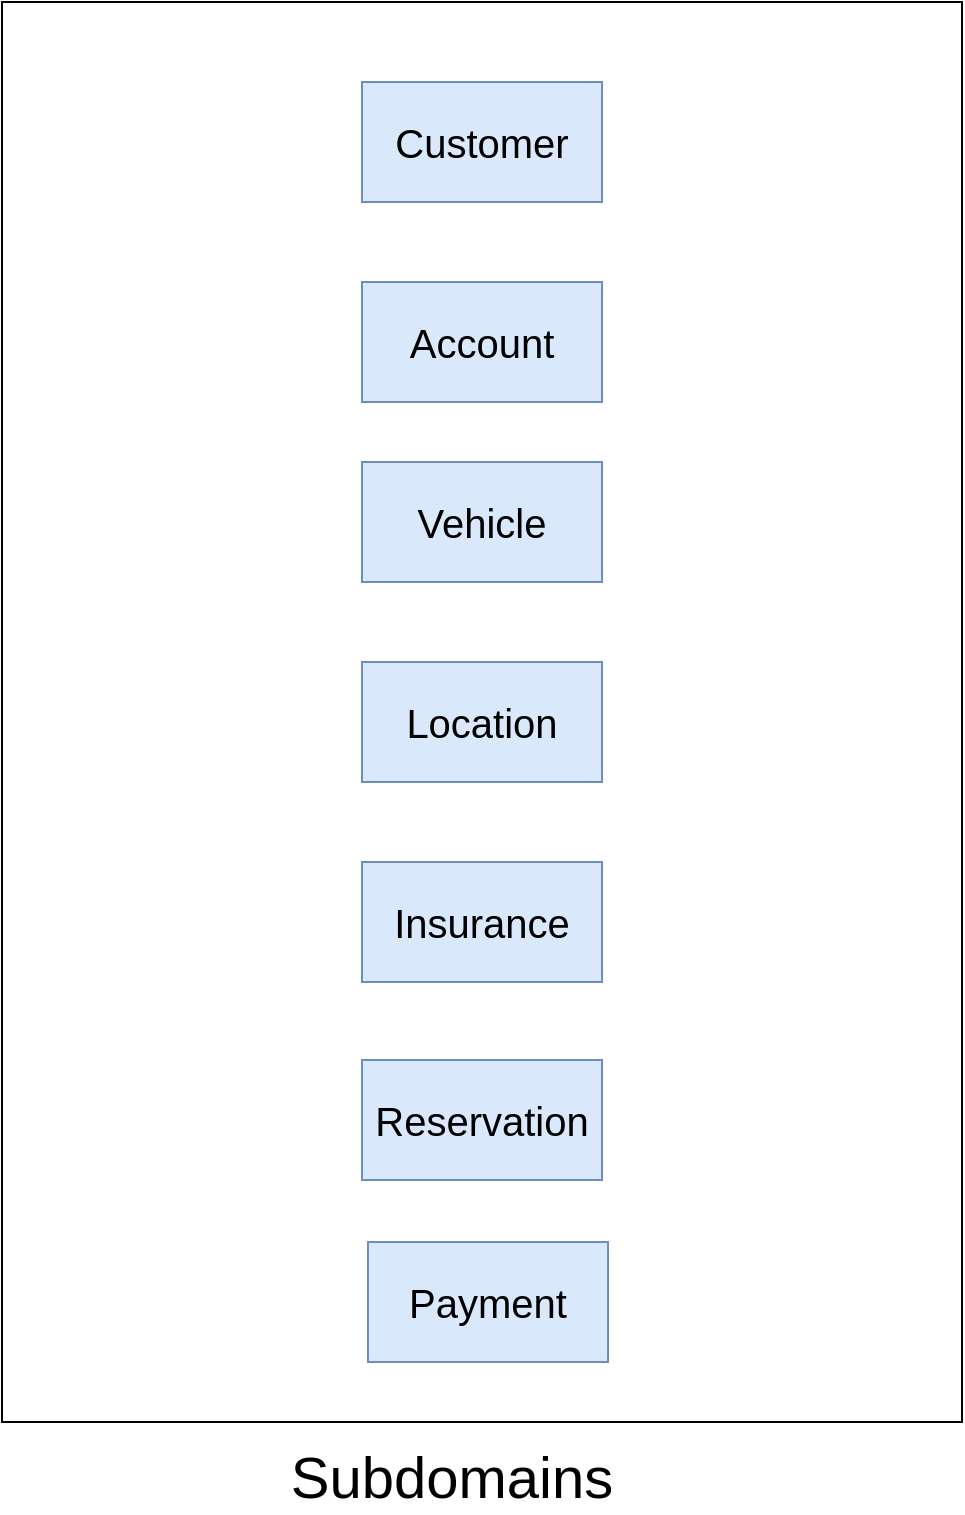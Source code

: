<mxfile version="20.2.4" type="github" pages="5">
  <diagram id="VRYX7vsJ5zyf21zDAFwm" name="Domain">
    <mxGraphModel dx="1681" dy="987" grid="1" gridSize="10" guides="1" tooltips="1" connect="1" arrows="1" fold="1" page="1" pageScale="1" pageWidth="850" pageHeight="1100" math="0" shadow="0">
      <root>
        <mxCell id="0" />
        <mxCell id="1" parent="0" />
        <mxCell id="sz4ziQdkb5z2PlqjpkCX-7" value="" style="rounded=0;whiteSpace=wrap;html=1;fontSize=20;fillColor=none;" parent="1" vertex="1">
          <mxGeometry x="170" y="30" width="480" height="710" as="geometry" />
        </mxCell>
        <mxCell id="sz4ziQdkb5z2PlqjpkCX-1" value="&lt;font style=&quot;font-size: 20px;&quot;&gt;Customer&lt;/font&gt;" style="rounded=0;whiteSpace=wrap;html=1;fillColor=#dae8fc;strokeColor=#6c8ebf;" parent="1" vertex="1">
          <mxGeometry x="350" y="70" width="120" height="60" as="geometry" />
        </mxCell>
        <mxCell id="sz4ziQdkb5z2PlqjpkCX-2" value="&lt;font style=&quot;font-size: 20px;&quot;&gt;Account&lt;/font&gt;" style="rounded=0;whiteSpace=wrap;html=1;fillColor=#dae8fc;strokeColor=#6c8ebf;" parent="1" vertex="1">
          <mxGeometry x="350" y="170" width="120" height="60" as="geometry" />
        </mxCell>
        <mxCell id="sz4ziQdkb5z2PlqjpkCX-3" value="&lt;font style=&quot;font-size: 20px;&quot;&gt;Vehicle&lt;/font&gt;" style="rounded=0;whiteSpace=wrap;html=1;fillColor=#dae8fc;strokeColor=#6c8ebf;" parent="1" vertex="1">
          <mxGeometry x="350" y="260" width="120" height="60" as="geometry" />
        </mxCell>
        <mxCell id="sz4ziQdkb5z2PlqjpkCX-4" value="&lt;font style=&quot;font-size: 20px;&quot;&gt;Location&lt;/font&gt;" style="rounded=0;whiteSpace=wrap;html=1;fillColor=#dae8fc;strokeColor=#6c8ebf;" parent="1" vertex="1">
          <mxGeometry x="350" y="360" width="120" height="60" as="geometry" />
        </mxCell>
        <mxCell id="sz4ziQdkb5z2PlqjpkCX-5" value="&lt;font style=&quot;font-size: 20px;&quot;&gt;Reservation&lt;/font&gt;" style="rounded=0;whiteSpace=wrap;html=1;fillColor=#dae8fc;strokeColor=#6c8ebf;" parent="1" vertex="1">
          <mxGeometry x="350" y="559" width="120" height="60" as="geometry" />
        </mxCell>
        <mxCell id="sz4ziQdkb5z2PlqjpkCX-6" value="&lt;font style=&quot;font-size: 20px;&quot;&gt;Insurance&lt;/font&gt;" style="rounded=0;whiteSpace=wrap;html=1;fillColor=#dae8fc;strokeColor=#6c8ebf;" parent="1" vertex="1">
          <mxGeometry x="350" y="460" width="120" height="60" as="geometry" />
        </mxCell>
        <mxCell id="sz4ziQdkb5z2PlqjpkCX-8" value="&lt;font style=&quot;font-size: 29px;&quot;&gt;Subdomains&lt;/font&gt;" style="text;html=1;strokeColor=none;fillColor=none;align=center;verticalAlign=middle;whiteSpace=wrap;rounded=0;fontSize=20;" parent="1" vertex="1">
          <mxGeometry x="365" y="753" width="60" height="30" as="geometry" />
        </mxCell>
        <mxCell id="Ubd2k6cIx1M5zNaWzGhX-1" value="&lt;font style=&quot;font-size: 20px;&quot;&gt;Payment&lt;/font&gt;" style="rounded=0;whiteSpace=wrap;html=1;fillColor=#dae8fc;strokeColor=#6c8ebf;" parent="1" vertex="1">
          <mxGeometry x="353" y="650" width="120" height="60" as="geometry" />
        </mxCell>
      </root>
    </mxGraphModel>
  </diagram>
  <diagram id="7M_zm9nrWhzSplebkAFU" name="Use case diagram">
    <mxGraphModel dx="1681" dy="987" grid="1" gridSize="10" guides="1" tooltips="1" connect="1" arrows="1" fold="1" page="1" pageScale="1" pageWidth="850" pageHeight="1100" math="0" shadow="0">
      <root>
        <mxCell id="0" />
        <mxCell id="1" parent="0" />
        <mxCell id="vznvmXq74kIE-SeUbRS5-2" value="" style="endArrow=none;html=1;rounded=0;fontSize=21;fontColor=#000000;exitX=1;exitY=0.5;exitDx=0;exitDy=0;" parent="1" source="hqxpLSXbO06OZvYrCJ2E-8" edge="1">
          <mxGeometry width="50" height="50" relative="1" as="geometry">
            <mxPoint x="411" y="658" as="sourcePoint" />
            <mxPoint x="760" y="490" as="targetPoint" />
          </mxGeometry>
        </mxCell>
        <mxCell id="vznvmXq74kIE-SeUbRS5-1" value="" style="endArrow=none;html=1;rounded=0;fontSize=21;fontColor=#000000;exitX=1;exitY=0.5;exitDx=0;exitDy=0;" parent="1" source="hqxpLSXbO06OZvYrCJ2E-7" edge="1">
          <mxGeometry width="50" height="50" relative="1" as="geometry">
            <mxPoint x="400" y="760" as="sourcePoint" />
            <mxPoint x="760" y="490" as="targetPoint" />
          </mxGeometry>
        </mxCell>
        <mxCell id="hqxpLSXbO06OZvYrCJ2E-2" value="&lt;div style=&quot;&quot;&gt;&lt;span style=&quot;background-color: initial;&quot;&gt;&lt;font style=&quot;font-size: 13px;&quot;&gt;Registration&lt;/font&gt;&lt;/span&gt;&lt;/div&gt;" style="ellipse;whiteSpace=wrap;html=1;fontSize=29;fillColor=#1ba1e2;strokeColor=#006EAF;align=center;fontColor=#ffffff;" parent="1" vertex="1">
          <mxGeometry x="271" y="228" width="130" height="50" as="geometry" />
        </mxCell>
        <mxCell id="hqxpLSXbO06OZvYrCJ2E-3" value="&lt;div style=&quot;&quot;&gt;&lt;span style=&quot;background-color: initial;&quot;&gt;&lt;font style=&quot;font-size: 13px;&quot;&gt;Login&lt;/font&gt;&lt;/span&gt;&lt;/div&gt;" style="ellipse;whiteSpace=wrap;html=1;fontSize=29;fillColor=#1ba1e2;strokeColor=#006EAF;align=center;fontColor=#ffffff;" parent="1" vertex="1">
          <mxGeometry x="271" y="362" width="130" height="43" as="geometry" />
        </mxCell>
        <mxCell id="hqxpLSXbO06OZvYrCJ2E-4" value="&lt;div style=&quot;&quot;&gt;&lt;span style=&quot;background-color: initial;&quot;&gt;&lt;font style=&quot;font-size: 13px;&quot;&gt;View Location&lt;/font&gt;&lt;/span&gt;&lt;/div&gt;" style="ellipse;whiteSpace=wrap;html=1;fontSize=29;fillColor=#1ba1e2;strokeColor=#006EAF;align=center;fontColor=#ffffff;" parent="1" vertex="1">
          <mxGeometry x="271" y="483" width="139" height="50" as="geometry" />
        </mxCell>
        <mxCell id="hqxpLSXbO06OZvYrCJ2E-5" value="&lt;div style=&quot;&quot;&gt;&lt;span style=&quot;background-color: initial;&quot;&gt;&lt;font style=&quot;font-size: 13px;&quot;&gt;Update profile&lt;/font&gt;&lt;/span&gt;&lt;/div&gt;" style="ellipse;whiteSpace=wrap;html=1;fontSize=29;fillColor=#1ba1e2;strokeColor=#006EAF;align=center;fontColor=#ffffff;" parent="1" vertex="1">
          <mxGeometry x="271" y="297" width="130" height="50" as="geometry" />
        </mxCell>
        <mxCell id="hqxpLSXbO06OZvYrCJ2E-6" value="&lt;div style=&quot;&quot;&gt;&lt;span style=&quot;background-color: initial;&quot;&gt;&lt;font style=&quot;font-size: 13px;&quot;&gt;Select date time&lt;/font&gt;&lt;/span&gt;&lt;/div&gt;" style="ellipse;whiteSpace=wrap;html=1;fontSize=29;fillColor=#1ba1e2;strokeColor=#006EAF;align=center;fontColor=#ffffff;" parent="1" vertex="1">
          <mxGeometry x="271" y="553" width="130" height="50" as="geometry" />
        </mxCell>
        <mxCell id="hqxpLSXbO06OZvYrCJ2E-7" value="&lt;div style=&quot;&quot;&gt;&lt;span style=&quot;background-color: initial;&quot;&gt;&lt;font style=&quot;font-size: 13px;&quot;&gt;View vehicle details&lt;/font&gt;&lt;/span&gt;&lt;/div&gt;" style="ellipse;whiteSpace=wrap;html=1;fontSize=29;fillColor=#1ba1e2;strokeColor=#006EAF;align=center;fontColor=#ffffff;" parent="1" vertex="1">
          <mxGeometry x="271" y="679" width="130" height="50" as="geometry" />
        </mxCell>
        <mxCell id="hqxpLSXbO06OZvYrCJ2E-8" value="&lt;div style=&quot;&quot;&gt;&lt;span style=&quot;background-color: initial;&quot;&gt;&lt;font style=&quot;font-size: 13px;&quot;&gt;View insurance options&lt;/font&gt;&lt;/span&gt;&lt;/div&gt;" style="ellipse;whiteSpace=wrap;html=1;fontSize=29;fillColor=#1ba1e2;strokeColor=#006EAF;align=center;fontColor=#ffffff;" parent="1" vertex="1">
          <mxGeometry x="271" y="736" width="140" height="50" as="geometry" />
        </mxCell>
        <mxCell id="hqxpLSXbO06OZvYrCJ2E-9" value="&lt;div style=&quot;&quot;&gt;&lt;span style=&quot;background-color: initial;&quot;&gt;&lt;font style=&quot;font-size: 13px;&quot;&gt;Upload driver license&lt;/font&gt;&lt;/span&gt;&lt;/div&gt;" style="ellipse;whiteSpace=wrap;html=1;fontSize=29;fillColor=#1ba1e2;strokeColor=#006EAF;align=center;fontColor=#ffffff;" parent="1" vertex="1">
          <mxGeometry x="271" y="816" width="130" height="50" as="geometry" />
        </mxCell>
        <mxCell id="hqxpLSXbO06OZvYrCJ2E-10" value="&lt;div style=&quot;&quot;&gt;&lt;span style=&quot;background-color: initial;&quot;&gt;&lt;font style=&quot;font-size: 13px;&quot;&gt;Book vehicle&lt;/font&gt;&lt;/span&gt;&lt;/div&gt;" style="ellipse;whiteSpace=wrap;html=1;fontSize=29;fillColor=#1ba1e2;strokeColor=#006EAF;align=center;fontColor=#ffffff;" parent="1" vertex="1">
          <mxGeometry x="271" y="886" width="130" height="50" as="geometry" />
        </mxCell>
        <mxCell id="hqxpLSXbO06OZvYrCJ2E-11" value="&lt;div style=&quot;&quot;&gt;&lt;span style=&quot;background-color: initial;&quot;&gt;&lt;font style=&quot;font-size: 13px;&quot;&gt;Make payment&lt;/font&gt;&lt;/span&gt;&lt;/div&gt;" style="ellipse;whiteSpace=wrap;html=1;fontSize=29;fillColor=#1ba1e2;strokeColor=#006EAF;align=center;fontColor=#ffffff;" parent="1" vertex="1">
          <mxGeometry x="271" y="946" width="130" height="50" as="geometry" />
        </mxCell>
        <mxCell id="hqxpLSXbO06OZvYrCJ2E-12" value="&lt;div style=&quot;&quot;&gt;&lt;span style=&quot;background-color: initial;&quot;&gt;&lt;font style=&quot;font-size: 13px;&quot;&gt;View contract&lt;/font&gt;&lt;/span&gt;&lt;/div&gt;" style="ellipse;whiteSpace=wrap;html=1;fontSize=29;fillColor=#1ba1e2;strokeColor=#006EAF;align=center;fontColor=#ffffff;" parent="1" vertex="1">
          <mxGeometry x="271" y="1019" width="130" height="50" as="geometry" />
        </mxCell>
        <mxCell id="hqxpLSXbO06OZvYrCJ2E-13" value="&lt;div style=&quot;&quot;&gt;&lt;span style=&quot;background-color: initial;&quot;&gt;&lt;font style=&quot;font-size: 13px;&quot;&gt;View booking history&lt;/font&gt;&lt;/span&gt;&lt;/div&gt;" style="ellipse;whiteSpace=wrap;html=1;fontSize=29;fillColor=#1ba1e2;strokeColor=#006EAF;align=center;fontColor=#ffffff;" parent="1" vertex="1">
          <mxGeometry x="271" y="1093" width="170" height="70" as="geometry" />
        </mxCell>
        <mxCell id="hqxpLSXbO06OZvYrCJ2E-14" value="&lt;div style=&quot;&quot;&gt;&lt;span style=&quot;background-color: initial;&quot;&gt;&lt;font style=&quot;font-size: 13px;&quot;&gt;Update/cancel reservation&lt;/font&gt;&lt;/span&gt;&lt;/div&gt;" style="ellipse;whiteSpace=wrap;html=1;fontSize=29;fillColor=#1ba1e2;strokeColor=#006EAF;align=center;fontColor=#ffffff;" parent="1" vertex="1">
          <mxGeometry x="271" y="1173" width="170" height="70" as="geometry" />
        </mxCell>
        <mxCell id="hqxpLSXbO06OZvYrCJ2E-15" value="&lt;div style=&quot;&quot;&gt;&lt;span style=&quot;background-color: initial;&quot;&gt;&lt;font style=&quot;font-size: 13px;&quot;&gt;Add vehicle&lt;/font&gt;&lt;/span&gt;&lt;/div&gt;" style="ellipse;whiteSpace=wrap;html=1;fontSize=29;fillColor=#1ba1e2;strokeColor=#006EAF;align=center;fontColor=#ffffff;" parent="1" vertex="1">
          <mxGeometry x="500" y="280" width="130" height="50" as="geometry" />
        </mxCell>
        <mxCell id="hqxpLSXbO06OZvYrCJ2E-16" value="&lt;div style=&quot;&quot;&gt;&lt;span style=&quot;background-color: initial;&quot;&gt;&lt;font style=&quot;font-size: 13px;&quot;&gt;Update/remove vehicle&lt;/font&gt;&lt;/span&gt;&lt;/div&gt;" style="ellipse;whiteSpace=wrap;html=1;fontSize=29;fillColor=#1ba1e2;strokeColor=#006EAF;align=center;fontColor=#ffffff;" parent="1" vertex="1">
          <mxGeometry x="500" y="353" width="150" height="50" as="geometry" />
        </mxCell>
        <mxCell id="hqxpLSXbO06OZvYrCJ2E-17" value="&lt;div style=&quot;&quot;&gt;&lt;span style=&quot;background-color: initial;&quot;&gt;&lt;font style=&quot;font-size: 13px;&quot;&gt;View reports&lt;/font&gt;&lt;/span&gt;&lt;/div&gt;" style="ellipse;whiteSpace=wrap;html=1;fontSize=29;fillColor=#1ba1e2;strokeColor=#006EAF;align=center;fontColor=#ffffff;" parent="1" vertex="1">
          <mxGeometry x="501" y="580" width="130" height="50" as="geometry" />
        </mxCell>
        <mxCell id="hqxpLSXbO06OZvYrCJ2E-18" value="&lt;div style=&quot;&quot;&gt;&lt;span style=&quot;background-color: initial;&quot;&gt;&lt;font style=&quot;font-size: 13px;&quot;&gt;Add/remove insurance&lt;/font&gt;&lt;/span&gt;&lt;/div&gt;" style="ellipse;whiteSpace=wrap;html=1;fontSize=29;fillColor=#1ba1e2;strokeColor=#006EAF;align=center;fontColor=#ffffff;" parent="1" vertex="1">
          <mxGeometry x="500" y="427" width="140" height="73" as="geometry" />
        </mxCell>
        <mxCell id="hqxpLSXbO06OZvYrCJ2E-19" value="&lt;div style=&quot;&quot;&gt;&lt;span style=&quot;background-color: initial;&quot;&gt;&lt;font style=&quot;font-size: 13px;&quot;&gt;Update/remove insurancel&lt;/font&gt;&lt;/span&gt;&lt;/div&gt;" style="ellipse;whiteSpace=wrap;html=1;fontSize=29;fillColor=#1ba1e2;strokeColor=#006EAF;align=center;fontColor=#ffffff;" parent="1" vertex="1">
          <mxGeometry x="500" y="510" width="175" height="60" as="geometry" />
        </mxCell>
        <mxCell id="hqxpLSXbO06OZvYrCJ2E-20" value="&lt;div style=&quot;&quot;&gt;&lt;span style=&quot;background-color: initial;&quot;&gt;&lt;font style=&quot;font-size: 13px;&quot;&gt;Validate ID&lt;/font&gt;&lt;/span&gt;&lt;/div&gt;" style="ellipse;whiteSpace=wrap;html=1;fontSize=29;fillColor=#1ba1e2;strokeColor=#006EAF;align=center;fontColor=#ffffff;" parent="1" vertex="1">
          <mxGeometry x="502" y="876" width="130" height="50" as="geometry" />
        </mxCell>
        <mxCell id="hqxpLSXbO06OZvYrCJ2E-21" value="&lt;div style=&quot;&quot;&gt;&lt;span style=&quot;background-color: initial;&quot;&gt;&lt;font style=&quot;font-size: 13px;&quot;&gt;Detect current location&lt;/font&gt;&lt;/span&gt;&lt;/div&gt;" style="ellipse;whiteSpace=wrap;html=1;fontSize=29;fillColor=#1ba1e2;strokeColor=#006EAF;align=center;fontColor=#ffffff;" parent="1" vertex="1">
          <mxGeometry x="500" y="710" width="180" height="70" as="geometry" />
        </mxCell>
        <mxCell id="hqxpLSXbO06OZvYrCJ2E-22" value="&lt;div style=&quot;&quot;&gt;&lt;span style=&quot;background-color: initial;&quot;&gt;&lt;font style=&quot;font-size: 13px;&quot;&gt;Generate and send e-contract&lt;/font&gt;&lt;/span&gt;&lt;/div&gt;" style="ellipse;whiteSpace=wrap;html=1;fontSize=29;fillColor=#1ba1e2;strokeColor=#006EAF;align=center;fontColor=#ffffff;" parent="1" vertex="1">
          <mxGeometry x="500" y="956" width="200" height="77" as="geometry" />
        </mxCell>
        <mxCell id="hqxpLSXbO06OZvYrCJ2E-23" value="&lt;div style=&quot;&quot;&gt;&lt;span style=&quot;background-color: initial;&quot;&gt;&lt;font style=&quot;font-size: 13px;&quot;&gt;Look up address&lt;/font&gt;&lt;/span&gt;&lt;/div&gt;" style="ellipse;whiteSpace=wrap;html=1;fontSize=29;fillColor=#1ba1e2;strokeColor=#006EAF;align=center;fontColor=#ffffff;" parent="1" vertex="1">
          <mxGeometry x="500" y="789" width="175" height="67" as="geometry" />
        </mxCell>
        <mxCell id="hqxpLSXbO06OZvYrCJ2E-24" value="&lt;font style=&quot;font-size: 21px;&quot;&gt;Customer&lt;/font&gt;" style="shape=umlActor;verticalLabelPosition=bottom;verticalAlign=top;html=1;outlineConnect=0;fontSize=13;fillColor=#fa6800;strokeColor=#C73500;fontColor=#000000;" parent="1" vertex="1">
          <mxGeometry x="41" y="544" width="30" height="60" as="geometry" />
        </mxCell>
        <mxCell id="pVYmx78iUG9guDjgUiHJ-1" value="&lt;font color=&quot;#000000&quot; style=&quot;font-size: 21px;&quot;&gt;Admin&lt;/font&gt;" style="shape=umlActor;verticalLabelPosition=bottom;verticalAlign=top;html=1;outlineConnect=0;fillColor=#60a917;fontColor=#ffffff;strokeColor=#2D7600;" parent="1" vertex="1">
          <mxGeometry x="760" y="449" width="30" height="60" as="geometry" />
        </mxCell>
        <mxCell id="pVYmx78iUG9guDjgUiHJ-2" value="&lt;font color=&quot;#000000&quot;&gt;System&lt;/font&gt;" style="shape=umlActor;verticalLabelPosition=bottom;verticalAlign=top;html=1;outlineConnect=0;fontSize=21;fontColor=#ffffff;fillColor=#1ba1e2;strokeColor=#006EAF;" parent="1" vertex="1">
          <mxGeometry x="771" y="827" width="30" height="60" as="geometry" />
        </mxCell>
        <mxCell id="pVYmx78iUG9guDjgUiHJ-9" value="" style="endArrow=none;html=1;rounded=0;fontSize=21;fontColor=#000000;entryX=0.036;entryY=0.36;entryDx=0;entryDy=0;entryPerimeter=0;" parent="1" edge="1">
          <mxGeometry width="50" height="50" relative="1" as="geometry">
            <mxPoint x="81" y="609" as="sourcePoint" />
            <mxPoint x="275.68" y="1033" as="targetPoint" />
          </mxGeometry>
        </mxCell>
        <mxCell id="pVYmx78iUG9guDjgUiHJ-17" value="" style="endArrow=none;html=1;rounded=0;fontSize=21;fontColor=#000000;entryX=0;entryY=0.5;entryDx=0;entryDy=0;" parent="1" target="hqxpLSXbO06OZvYrCJ2E-9" edge="1">
          <mxGeometry width="50" height="50" relative="1" as="geometry">
            <mxPoint x="81" y="570" as="sourcePoint" />
            <mxPoint x="351" y="388" as="targetPoint" />
          </mxGeometry>
        </mxCell>
        <mxCell id="pVYmx78iUG9guDjgUiHJ-18" value="" style="endArrow=none;html=1;rounded=0;fontSize=21;fontColor=#000000;entryX=0;entryY=0.5;entryDx=0;entryDy=0;" parent="1" target="hqxpLSXbO06OZvYrCJ2E-11" edge="1">
          <mxGeometry width="50" height="50" relative="1" as="geometry">
            <mxPoint x="81" y="570" as="sourcePoint" />
            <mxPoint x="361" y="398" as="targetPoint" />
          </mxGeometry>
        </mxCell>
        <mxCell id="pVYmx78iUG9guDjgUiHJ-21" value="" style="endArrow=none;html=1;rounded=0;fontSize=21;fontColor=#000000;entryX=0;entryY=0.5;entryDx=0;entryDy=0;" parent="1" target="vznvmXq74kIE-SeUbRS5-5" edge="1">
          <mxGeometry width="50" height="50" relative="1" as="geometry">
            <mxPoint x="81" y="570" as="sourcePoint" />
            <mxPoint x="350" y="620" as="targetPoint" />
          </mxGeometry>
        </mxCell>
        <mxCell id="pVYmx78iUG9guDjgUiHJ-23" value="" style="endArrow=none;html=1;rounded=0;fontSize=21;fontColor=#000000;entryX=0;entryY=0.5;entryDx=0;entryDy=0;" parent="1" target="hqxpLSXbO06OZvYrCJ2E-10" edge="1">
          <mxGeometry width="50" height="50" relative="1" as="geometry">
            <mxPoint x="81" y="570" as="sourcePoint" />
            <mxPoint x="271" y="928" as="targetPoint" />
          </mxGeometry>
        </mxCell>
        <mxCell id="pVYmx78iUG9guDjgUiHJ-24" value="" style="endArrow=none;html=1;rounded=0;fontSize=21;fontColor=#000000;entryX=0;entryY=0.5;entryDx=0;entryDy=0;exitX=0.689;exitY=0.8;exitDx=0;exitDy=0;exitPerimeter=0;" parent="1" target="hqxpLSXbO06OZvYrCJ2E-8" edge="1">
          <mxGeometry width="50" height="50" relative="1" as="geometry">
            <mxPoint x="81.67" y="568" as="sourcePoint" />
            <mxPoint x="281" y="808" as="targetPoint" />
          </mxGeometry>
        </mxCell>
        <mxCell id="pVYmx78iUG9guDjgUiHJ-25" value="" style="endArrow=none;html=1;rounded=0;fontSize=21;fontColor=#000000;entryX=0.005;entryY=0.66;entryDx=0;entryDy=0;entryPerimeter=0;" parent="1" target="hqxpLSXbO06OZvYrCJ2E-7" edge="1">
          <mxGeometry width="50" height="50" relative="1" as="geometry">
            <mxPoint x="81" y="570" as="sourcePoint" />
            <mxPoint x="281" y="728" as="targetPoint" />
          </mxGeometry>
        </mxCell>
        <mxCell id="pVYmx78iUG9guDjgUiHJ-26" value="" style="endArrow=none;html=1;rounded=0;fontSize=21;fontColor=#000000;entryX=0;entryY=0.5;entryDx=0;entryDy=0;" parent="1" target="hqxpLSXbO06OZvYrCJ2E-6" edge="1">
          <mxGeometry width="50" height="50" relative="1" as="geometry">
            <mxPoint x="81" y="570" as="sourcePoint" />
            <mxPoint x="281.65" y="666" as="targetPoint" />
          </mxGeometry>
        </mxCell>
        <mxCell id="pVYmx78iUG9guDjgUiHJ-27" value="" style="endArrow=none;html=1;rounded=0;fontSize=21;fontColor=#000000;entryX=0;entryY=0.5;entryDx=0;entryDy=0;" parent="1" target="hqxpLSXbO06OZvYrCJ2E-4" edge="1">
          <mxGeometry width="50" height="50" relative="1" as="geometry">
            <mxPoint x="81" y="570" as="sourcePoint" />
            <mxPoint x="281" y="588" as="targetPoint" />
          </mxGeometry>
        </mxCell>
        <mxCell id="pVYmx78iUG9guDjgUiHJ-28" value="" style="endArrow=none;html=1;rounded=0;fontSize=21;fontColor=#000000;entryX=0;entryY=0.5;entryDx=0;entryDy=0;" parent="1" target="hqxpLSXbO06OZvYrCJ2E-3" edge="1">
          <mxGeometry width="50" height="50" relative="1" as="geometry">
            <mxPoint x="81" y="570" as="sourcePoint" />
            <mxPoint x="281" y="518" as="targetPoint" />
          </mxGeometry>
        </mxCell>
        <mxCell id="pVYmx78iUG9guDjgUiHJ-29" value="" style="endArrow=none;html=1;rounded=0;fontSize=21;fontColor=#000000;entryX=0;entryY=0.5;entryDx=0;entryDy=0;" parent="1" target="vznvmXq74kIE-SeUbRS5-6" edge="1">
          <mxGeometry width="50" height="50" relative="1" as="geometry">
            <mxPoint x="81" y="570" as="sourcePoint" />
            <mxPoint x="290" y="450" as="targetPoint" />
          </mxGeometry>
        </mxCell>
        <mxCell id="pVYmx78iUG9guDjgUiHJ-30" value="" style="endArrow=none;html=1;rounded=0;fontSize=21;fontColor=#000000;entryX=0;entryY=0.5;entryDx=0;entryDy=0;" parent="1" target="hqxpLSXbO06OZvYrCJ2E-2" edge="1">
          <mxGeometry width="50" height="50" relative="1" as="geometry">
            <mxPoint x="81" y="570" as="sourcePoint" />
            <mxPoint x="271" y="380" as="targetPoint" />
          </mxGeometry>
        </mxCell>
        <mxCell id="pVYmx78iUG9guDjgUiHJ-31" value="" style="endArrow=none;html=1;rounded=0;fontSize=21;fontColor=#000000;entryX=1;entryY=0.5;entryDx=0;entryDy=0;" parent="1" target="hqxpLSXbO06OZvYrCJ2E-15" edge="1">
          <mxGeometry width="50" height="50" relative="1" as="geometry">
            <mxPoint x="750" y="480" as="sourcePoint" />
            <mxPoint x="450" y="610" as="targetPoint" />
          </mxGeometry>
        </mxCell>
        <mxCell id="pVYmx78iUG9guDjgUiHJ-32" value="" style="endArrow=none;html=1;rounded=0;fontSize=21;fontColor=#000000;entryX=1;entryY=0.5;entryDx=0;entryDy=0;" parent="1" target="hqxpLSXbO06OZvYrCJ2E-16" edge="1">
          <mxGeometry width="50" height="50" relative="1" as="geometry">
            <mxPoint x="760" y="490" as="sourcePoint" />
            <mxPoint x="640" y="315" as="targetPoint" />
          </mxGeometry>
        </mxCell>
        <mxCell id="pVYmx78iUG9guDjgUiHJ-33" value="" style="endArrow=none;html=1;rounded=0;fontSize=21;fontColor=#000000;entryX=1;entryY=0.5;entryDx=0;entryDy=0;" parent="1" target="hqxpLSXbO06OZvYrCJ2E-18" edge="1">
          <mxGeometry width="50" height="50" relative="1" as="geometry">
            <mxPoint x="760" y="490" as="sourcePoint" />
            <mxPoint x="660" y="388" as="targetPoint" />
          </mxGeometry>
        </mxCell>
        <mxCell id="pVYmx78iUG9guDjgUiHJ-34" value="" style="endArrow=none;html=1;rounded=0;fontSize=21;fontColor=#000000;entryX=1;entryY=0.5;entryDx=0;entryDy=0;" parent="1" target="hqxpLSXbO06OZvYrCJ2E-19" edge="1">
          <mxGeometry width="50" height="50" relative="1" as="geometry">
            <mxPoint x="760" y="490" as="sourcePoint" />
            <mxPoint x="650" y="473.5" as="targetPoint" />
          </mxGeometry>
        </mxCell>
        <mxCell id="pVYmx78iUG9guDjgUiHJ-35" value="" style="endArrow=none;html=1;rounded=0;fontSize=21;fontColor=#000000;entryX=1;entryY=0.5;entryDx=0;entryDy=0;" parent="1" target="hqxpLSXbO06OZvYrCJ2E-17" edge="1">
          <mxGeometry width="50" height="50" relative="1" as="geometry">
            <mxPoint x="760" y="490" as="sourcePoint" />
            <mxPoint x="685" y="550" as="targetPoint" />
          </mxGeometry>
        </mxCell>
        <mxCell id="pVYmx78iUG9guDjgUiHJ-37" value="" style="endArrow=none;html=1;rounded=0;fontSize=21;fontColor=#000000;exitX=1;exitY=0.5;exitDx=0;exitDy=0;" parent="1" source="hqxpLSXbO06OZvYrCJ2E-20" edge="1">
          <mxGeometry width="50" height="50" relative="1" as="geometry">
            <mxPoint x="630" y="916" as="sourcePoint" />
            <mxPoint x="770" y="871" as="targetPoint" />
          </mxGeometry>
        </mxCell>
        <mxCell id="pVYmx78iUG9guDjgUiHJ-38" value="" style="endArrow=none;html=1;rounded=0;fontSize=21;fontColor=#000000;exitX=1;exitY=0.5;exitDx=0;exitDy=0;" parent="1" source="hqxpLSXbO06OZvYrCJ2E-23" edge="1">
          <mxGeometry width="50" height="50" relative="1" as="geometry">
            <mxPoint x="675" y="834.5" as="sourcePoint" />
            <mxPoint x="770" y="871" as="targetPoint" />
          </mxGeometry>
        </mxCell>
        <mxCell id="pVYmx78iUG9guDjgUiHJ-39" value="" style="endArrow=none;html=1;rounded=0;fontSize=21;fontColor=#000000;exitX=1;exitY=0.5;exitDx=0;exitDy=0;" parent="1" source="hqxpLSXbO06OZvYrCJ2E-21" edge="1">
          <mxGeometry width="50" height="50" relative="1" as="geometry">
            <mxPoint x="655" y="766" as="sourcePoint" />
            <mxPoint x="770" y="871" as="targetPoint" />
          </mxGeometry>
        </mxCell>
        <mxCell id="pVYmx78iUG9guDjgUiHJ-40" value="" style="endArrow=none;html=1;rounded=0;fontSize=21;fontColor=#000000;exitX=1;exitY=0.5;exitDx=0;exitDy=0;" parent="1" source="hqxpLSXbO06OZvYrCJ2E-22" edge="1">
          <mxGeometry width="50" height="50" relative="1" as="geometry">
            <mxPoint x="700" y="1015.5" as="sourcePoint" />
            <mxPoint x="770" y="871" as="targetPoint" />
          </mxGeometry>
        </mxCell>
        <mxCell id="pVYmx78iUG9guDjgUiHJ-41" value="" style="endArrow=none;html=1;rounded=0;fontSize=21;fontColor=#000000;entryX=1;entryY=0.5;entryDx=0;entryDy=0;exitX=0;exitY=0.5;exitDx=0;exitDy=0;" parent="1" source="hqxpLSXbO06OZvYrCJ2E-20" target="hqxpLSXbO06OZvYrCJ2E-9" edge="1">
          <mxGeometry width="50" height="50" relative="1" as="geometry">
            <mxPoint x="690" y="670" as="sourcePoint" />
            <mxPoint x="780" y="860" as="targetPoint" />
          </mxGeometry>
        </mxCell>
        <mxCell id="pVYmx78iUG9guDjgUiHJ-42" value="" style="endArrow=none;html=1;rounded=0;fontSize=21;fontColor=#000000;entryX=0;entryY=0.5;entryDx=0;entryDy=0;exitX=1;exitY=0.5;exitDx=0;exitDy=0;" parent="1" source="vznvmXq74kIE-SeUbRS5-6" target="hqxpLSXbO06OZvYrCJ2E-21" edge="1">
          <mxGeometry width="50" height="50" relative="1" as="geometry">
            <mxPoint x="400" y="660" as="sourcePoint" />
            <mxPoint x="450" y="610" as="targetPoint" />
          </mxGeometry>
        </mxCell>
        <mxCell id="pVYmx78iUG9guDjgUiHJ-43" value="" style="endArrow=none;html=1;rounded=0;fontSize=21;fontColor=#000000;entryX=0;entryY=0.5;entryDx=0;entryDy=0;exitX=1;exitY=0.5;exitDx=0;exitDy=0;" parent="1" source="vznvmXq74kIE-SeUbRS5-6" target="hqxpLSXbO06OZvYrCJ2E-23" edge="1">
          <mxGeometry width="50" height="50" relative="1" as="geometry">
            <mxPoint x="420" y="518" as="sourcePoint" />
            <mxPoint x="510" y="702" as="targetPoint" />
          </mxGeometry>
        </mxCell>
        <mxCell id="pVYmx78iUG9guDjgUiHJ-44" value="" style="endArrow=none;html=1;rounded=0;fontSize=21;fontColor=#000000;" parent="1" edge="1">
          <mxGeometry width="50" height="50" relative="1" as="geometry">
            <mxPoint x="80" y="570" as="sourcePoint" />
            <mxPoint x="270" y="1120" as="targetPoint" />
          </mxGeometry>
        </mxCell>
        <mxCell id="pVYmx78iUG9guDjgUiHJ-45" value="" style="endArrow=none;html=1;rounded=0;fontSize=21;fontColor=#000000;entryX=-0.002;entryY=0.614;entryDx=0;entryDy=0;entryPerimeter=0;" parent="1" target="hqxpLSXbO06OZvYrCJ2E-14" edge="1">
          <mxGeometry width="50" height="50" relative="1" as="geometry">
            <mxPoint x="80" y="570" as="sourcePoint" />
            <mxPoint x="270" y="1160" as="targetPoint" />
          </mxGeometry>
        </mxCell>
        <mxCell id="pVYmx78iUG9guDjgUiHJ-46" value="" style="endArrow=none;html=1;rounded=0;fontSize=21;fontColor=#000000;exitX=1;exitY=0.5;exitDx=0;exitDy=0;entryX=0;entryY=0.5;entryDx=0;entryDy=0;" parent="1" source="hqxpLSXbO06OZvYrCJ2E-12" target="hqxpLSXbO06OZvYrCJ2E-22" edge="1">
          <mxGeometry width="50" height="50" relative="1" as="geometry">
            <mxPoint x="685" y="946.5" as="sourcePoint" />
            <mxPoint x="780" y="860" as="targetPoint" />
          </mxGeometry>
        </mxCell>
        <mxCell id="vznvmXq74kIE-SeUbRS5-3" value="&lt;div style=&quot;&quot;&gt;&lt;span style=&quot;background-color: initial;&quot;&gt;&lt;font style=&quot;font-size: 13px;&quot;&gt;View customer record&lt;/font&gt;&lt;/span&gt;&lt;/div&gt;" style="ellipse;whiteSpace=wrap;html=1;fontSize=29;fillColor=#1ba1e2;strokeColor=#006EAF;align=center;fontColor=#ffffff;" parent="1" vertex="1">
          <mxGeometry x="510" y="640" width="130" height="50" as="geometry" />
        </mxCell>
        <mxCell id="vznvmXq74kIE-SeUbRS5-4" value="" style="endArrow=none;html=1;rounded=0;fontSize=21;fontColor=#000000;entryX=1;entryY=0.5;entryDx=0;entryDy=0;" parent="1" target="vznvmXq74kIE-SeUbRS5-3" edge="1">
          <mxGeometry width="50" height="50" relative="1" as="geometry">
            <mxPoint x="760" y="490" as="sourcePoint" />
            <mxPoint x="641" y="615" as="targetPoint" />
          </mxGeometry>
        </mxCell>
        <mxCell id="vznvmXq74kIE-SeUbRS5-5" value="&lt;div style=&quot;&quot;&gt;&lt;span style=&quot;background-color: initial;&quot;&gt;&lt;font style=&quot;font-size: 13px;&quot;&gt;Search vehicle&lt;/font&gt;&lt;/span&gt;&lt;/div&gt;" style="ellipse;whiteSpace=wrap;html=1;fontSize=29;fillColor=#1ba1e2;strokeColor=#006EAF;align=center;fontColor=#ffffff;" parent="1" vertex="1">
          <mxGeometry x="271" y="622" width="130" height="50" as="geometry" />
        </mxCell>
        <mxCell id="vznvmXq74kIE-SeUbRS5-6" value="&lt;div style=&quot;&quot;&gt;&lt;span style=&quot;background-color: initial;&quot;&gt;&lt;font style=&quot;font-size: 13px;&quot;&gt;Search Location&lt;/font&gt;&lt;/span&gt;&lt;/div&gt;" style="ellipse;whiteSpace=wrap;html=1;fontSize=29;fillColor=#1ba1e2;strokeColor=#006EAF;align=center;fontColor=#ffffff;" parent="1" vertex="1">
          <mxGeometry x="271" y="420" width="139" height="50" as="geometry" />
        </mxCell>
      </root>
    </mxGraphModel>
  </diagram>
  <diagram id="WYcvZQW3xiCZrOPZHZFM" name="Class diagram">
    <mxGraphModel dx="1681" dy="987" grid="1" gridSize="10" guides="1" tooltips="1" connect="1" arrows="1" fold="1" page="1" pageScale="1" pageWidth="850" pageHeight="1100" math="0" shadow="0">
      <root>
        <mxCell id="0" />
        <mxCell id="1" parent="0" />
        <mxCell id="lUV85py8V5suZYZYLKIG-11" value="Person" style="swimlane;fontStyle=0;childLayout=stackLayout;horizontal=1;startSize=26;fillColor=none;horizontalStack=0;resizeParent=1;resizeParentMax=0;resizeLast=0;collapsible=1;marginBottom=0;container=0;labelBackgroundColor=default;" parent="1" vertex="1">
          <mxGeometry x="470" y="5" width="150" height="190" as="geometry">
            <mxRectangle x="100" y="110" width="80" height="30" as="alternateBounds" />
          </mxGeometry>
        </mxCell>
        <mxCell id="lUV85py8V5suZYZYLKIG-13" value="FirstName: string" style="text;strokeColor=none;fillColor=none;align=left;verticalAlign=top;spacingLeft=4;spacingRight=4;overflow=hidden;rotatable=0;points=[[0,0.5],[1,0.5]];portConstraint=eastwest;labelBackgroundColor=default;" parent="1" vertex="1">
          <mxGeometry x="470" y="34" width="140" height="26" as="geometry" />
        </mxCell>
        <mxCell id="lUV85py8V5suZYZYLKIG-14" value="LastName: string" style="text;strokeColor=none;fillColor=none;align=left;verticalAlign=top;spacingLeft=4;spacingRight=4;overflow=hidden;rotatable=0;points=[[0,0.5],[1,0.5]];portConstraint=eastwest;labelBackgroundColor=default;" parent="1" vertex="1">
          <mxGeometry x="470" y="60" width="140" height="26" as="geometry" />
        </mxCell>
        <mxCell id="lUV85py8V5suZYZYLKIG-15" value="DOB: datetime" style="text;strokeColor=none;fillColor=none;align=left;verticalAlign=top;spacingLeft=4;spacingRight=4;overflow=hidden;rotatable=0;points=[[0,0.5],[1,0.5]];portConstraint=eastwest;labelBackgroundColor=default;" parent="1" vertex="1">
          <mxGeometry x="471" y="88" width="140" height="26" as="geometry" />
        </mxCell>
        <mxCell id="lUV85py8V5suZYZYLKIG-16" value="DriverLicense: string" style="text;strokeColor=none;fillColor=none;align=left;verticalAlign=top;spacingLeft=4;spacingRight=4;overflow=hidden;rotatable=0;points=[[0,0.5],[1,0.5]];portConstraint=eastwest;labelBackgroundColor=default;" parent="1" vertex="1">
          <mxGeometry x="471" y="114" width="140" height="26" as="geometry" />
        </mxCell>
        <mxCell id="lUV85py8V5suZYZYLKIG-17" value="Phone: string" style="text;strokeColor=none;fillColor=none;align=left;verticalAlign=top;spacingLeft=4;spacingRight=4;overflow=hidden;rotatable=0;points=[[0,0.5],[1,0.5]];portConstraint=eastwest;labelBackgroundColor=default;" parent="1" vertex="1">
          <mxGeometry x="471" y="140" width="149" height="26" as="geometry" />
        </mxCell>
        <mxCell id="lUV85py8V5suZYZYLKIG-18" value="Address: Address" style="text;strokeColor=none;fillColor=none;align=left;verticalAlign=top;spacingLeft=4;spacingRight=4;overflow=hidden;rotatable=0;points=[[0,0.5],[1,0.5]];portConstraint=eastwest;labelBackgroundColor=default;" parent="1" vertex="1">
          <mxGeometry x="471" y="163" width="149" height="26" as="geometry" />
        </mxCell>
        <mxCell id="lUV85py8V5suZYZYLKIG-22" value="Address" style="swimlane;fontStyle=0;childLayout=stackLayout;horizontal=1;startSize=26;fillColor=none;horizontalStack=0;resizeParent=1;resizeParentMax=0;resizeLast=0;collapsible=1;marginBottom=0;container=0;labelBackgroundColor=default;" parent="1" vertex="1">
          <mxGeometry x="660" y="5" width="150" height="140" as="geometry">
            <mxRectangle x="100" y="110" width="80" height="30" as="alternateBounds" />
          </mxGeometry>
        </mxCell>
        <mxCell id="lUV85py8V5suZYZYLKIG-23" value="StreetAddress: string" style="text;strokeColor=none;fillColor=none;align=left;verticalAlign=top;spacingLeft=4;spacingRight=4;overflow=hidden;rotatable=0;points=[[0,0.5],[1,0.5]];portConstraint=eastwest;container=0;labelBackgroundColor=default;" parent="1" vertex="1">
          <mxGeometry x="660" y="31" width="140" height="26" as="geometry" />
        </mxCell>
        <mxCell id="lUV85py8V5suZYZYLKIG-24" value="City: string" style="text;strokeColor=none;fillColor=none;align=left;verticalAlign=top;spacingLeft=4;spacingRight=4;overflow=hidden;rotatable=0;points=[[0,0.5],[1,0.5]];portConstraint=eastwest;container=0;labelBackgroundColor=default;" parent="1" vertex="1">
          <mxGeometry x="660" y="57" width="140" height="26" as="geometry" />
        </mxCell>
        <mxCell id="lUV85py8V5suZYZYLKIG-25" value="Zipcode: string" style="text;strokeColor=none;fillColor=none;align=left;verticalAlign=top;spacingLeft=4;spacingRight=4;overflow=hidden;rotatable=0;points=[[0,0.5],[1,0.5]];portConstraint=eastwest;container=0;labelBackgroundColor=default;" parent="1" vertex="1">
          <mxGeometry x="660" y="83" width="140" height="26" as="geometry" />
        </mxCell>
        <mxCell id="lUV85py8V5suZYZYLKIG-26" value="State: string" style="text;strokeColor=none;fillColor=none;align=left;verticalAlign=top;spacingLeft=4;spacingRight=4;overflow=hidden;rotatable=0;points=[[0,0.5],[1,0.5]];portConstraint=eastwest;container=0;labelBackgroundColor=default;" parent="1" vertex="1">
          <mxGeometry x="661" y="111" width="140" height="26" as="geometry" />
        </mxCell>
        <mxCell id="lUV85py8V5suZYZYLKIG-1" value="Account" style="swimlane;fontStyle=0;childLayout=stackLayout;horizontal=1;startSize=26;fillColor=default;horizontalStack=0;resizeParent=1;resizeParentMax=0;resizeLast=0;collapsible=1;marginBottom=0;container=0;labelBackgroundColor=default;" parent="1" vertex="1">
          <mxGeometry x="25.5" y="5" width="159.5" height="160" as="geometry">
            <mxRectangle x="100" y="110" width="80" height="30" as="alternateBounds" />
          </mxGeometry>
        </mxCell>
        <mxCell id="lUV85py8V5suZYZYLKIG-2" value="Id: GUID" style="text;strokeColor=none;fillColor=none;align=left;verticalAlign=top;spacingLeft=4;spacingRight=4;overflow=hidden;rotatable=0;points=[[0,0.5],[1,0.5]];portConstraint=eastwest;labelBackgroundColor=default;" parent="1" vertex="1">
          <mxGeometry x="25.5" y="31" width="140" height="26" as="geometry" />
        </mxCell>
        <mxCell id="lUV85py8V5suZYZYLKIG-3" value="Email: string" style="text;strokeColor=none;fillColor=none;align=left;verticalAlign=top;spacingLeft=4;spacingRight=4;overflow=hidden;rotatable=0;points=[[0,0.5],[1,0.5]];portConstraint=eastwest;labelBackgroundColor=default;" parent="1" vertex="1">
          <mxGeometry x="25.5" y="57" width="140" height="26" as="geometry" />
        </mxCell>
        <mxCell id="lUV85py8V5suZYZYLKIG-4" value="Password: string" style="text;strokeColor=none;fillColor=none;align=left;verticalAlign=top;spacingLeft=4;spacingRight=4;overflow=hidden;rotatable=0;points=[[0,0.5],[1,0.5]];portConstraint=eastwest;labelBackgroundColor=default;" parent="1" vertex="1">
          <mxGeometry x="25.5" y="83" width="140" height="26" as="geometry" />
        </mxCell>
        <mxCell id="lUV85py8V5suZYZYLKIG-7" value="Status: UserStatus" style="text;strokeColor=none;fillColor=none;align=left;verticalAlign=top;spacingLeft=4;spacingRight=4;overflow=hidden;rotatable=0;points=[[0,0.5],[1,0.5]];portConstraint=eastwest;labelBackgroundColor=default;" parent="1" vertex="1">
          <mxGeometry x="26.5" y="111" width="140" height="26" as="geometry" />
        </mxCell>
        <mxCell id="lUV85py8V5suZYZYLKIG-8" value="Person: Person" style="text;strokeColor=none;fillColor=none;align=left;verticalAlign=top;spacingLeft=4;spacingRight=4;overflow=hidden;rotatable=0;points=[[0,0.5],[1,0.5]];portConstraint=eastwest;labelBackgroundColor=default;" parent="1" vertex="1">
          <mxGeometry x="31" y="308" width="140" height="26" as="geometry" />
        </mxCell>
        <mxCell id="lUV85py8V5suZYZYLKIG-35" value="Role: RoleId" style="text;strokeColor=none;fillColor=none;align=left;verticalAlign=top;spacingLeft=4;spacingRight=4;overflow=hidden;rotatable=0;points=[[0,0.5],[1,0.5]];portConstraint=eastwest;labelBackgroundColor=default;" parent="1" vertex="1">
          <mxGeometry x="27.5" y="136" width="140" height="26" as="geometry" />
        </mxCell>
        <mxCell id="lUV85py8V5suZYZYLKIG-36" value="Role" style="swimlane;fontStyle=0;childLayout=stackLayout;horizontal=1;startSize=26;fillColor=none;horizontalStack=0;resizeParent=1;resizeParentMax=0;resizeLast=0;collapsible=1;marginBottom=0;container=0;labelBackgroundColor=default;" parent="1" vertex="1">
          <mxGeometry x="301" y="7" width="140" height="90" as="geometry">
            <mxRectangle x="100" y="110" width="80" height="30" as="alternateBounds" />
          </mxGeometry>
        </mxCell>
        <mxCell id="lUV85py8V5suZYZYLKIG-37" value="RoleId: GUID" style="text;strokeColor=none;fillColor=none;align=left;verticalAlign=top;spacingLeft=4;spacingRight=4;overflow=hidden;rotatable=0;points=[[0,0.5],[1,0.5]];portConstraint=eastwest;container=0;labelBackgroundColor=default;" parent="1" vertex="1">
          <mxGeometry x="301" y="33" width="140" height="26" as="geometry" />
        </mxCell>
        <mxCell id="lUV85py8V5suZYZYLKIG-38" value="RoleName: string" style="text;strokeColor=none;fillColor=none;align=left;verticalAlign=top;spacingLeft=4;spacingRight=4;overflow=hidden;rotatable=0;points=[[0,0.5],[1,0.5]];portConstraint=eastwest;container=0;labelBackgroundColor=default;" parent="1" vertex="1">
          <mxGeometry x="301" y="59" width="140" height="26" as="geometry" />
        </mxCell>
        <mxCell id="lUV85py8V5suZYZYLKIG-41" value="Customer" style="swimlane;fontStyle=0;childLayout=stackLayout;horizontal=1;startSize=26;fillColor=none;horizontalStack=0;resizeParent=1;resizeParentMax=0;resizeLast=0;collapsible=1;marginBottom=0;container=0;labelBackgroundColor=default;" parent="1" vertex="1">
          <mxGeometry x="30" y="248" width="169.5" height="169" as="geometry">
            <mxRectangle x="100" y="110" width="80" height="30" as="alternateBounds" />
          </mxGeometry>
        </mxCell>
        <mxCell id="lUV85py8V5suZYZYLKIG-43" value="DriverLicense: string" style="text;strokeColor=none;fillColor=none;align=left;verticalAlign=top;spacingLeft=4;spacingRight=4;overflow=hidden;rotatable=0;points=[[0,0.5],[1,0.5]];portConstraint=eastwest;labelBackgroundColor=default;" parent="1" vertex="1">
          <mxGeometry x="30" y="329" width="140" height="26" as="geometry" />
        </mxCell>
        <mxCell id="lUV85py8V5suZYZYLKIG-44" value="DLExpirationDate: datetime" style="text;strokeColor=none;fillColor=none;align=left;verticalAlign=top;spacingLeft=4;spacingRight=4;overflow=hidden;rotatable=0;points=[[0,0.5],[1,0.5]];portConstraint=eastwest;labelBackgroundColor=default;" parent="1" vertex="1">
          <mxGeometry x="30" y="355" width="159.5" height="26" as="geometry" />
        </mxCell>
        <mxCell id="lUV85py8V5suZYZYLKIG-48" value="Vehicle" style="swimlane;fontStyle=0;childLayout=stackLayout;horizontal=1;startSize=26;fillColor=none;horizontalStack=0;resizeParent=1;resizeParentMax=0;resizeLast=0;collapsible=1;marginBottom=0;container=0;labelBackgroundColor=default;" parent="1" vertex="1">
          <mxGeometry x="30.5" y="442" width="169.5" height="290" as="geometry">
            <mxRectangle x="100" y="110" width="80" height="30" as="alternateBounds" />
          </mxGeometry>
        </mxCell>
        <mxCell id="lUV85py8V5suZYZYLKIG-49" value="Id: GUID" style="text;strokeColor=none;fillColor=none;align=left;verticalAlign=top;spacingLeft=4;spacingRight=4;overflow=hidden;rotatable=0;points=[[0,0.5],[1,0.5]];portConstraint=eastwest;labelBackgroundColor=default;" parent="1" vertex="1">
          <mxGeometry x="30.5" y="468" width="140" height="26" as="geometry" />
        </mxCell>
        <mxCell id="lUV85py8V5suZYZYLKIG-50" value="VIN: string" style="text;strokeColor=none;fillColor=none;align=left;verticalAlign=top;spacingLeft=4;spacingRight=4;overflow=hidden;rotatable=0;points=[[0,0.5],[1,0.5]];portConstraint=eastwest;labelBackgroundColor=default;" parent="1" vertex="1">
          <mxGeometry x="30.5" y="494" width="140" height="26" as="geometry" />
        </mxCell>
        <mxCell id="lUV85py8V5suZYZYLKIG-51" value="LicensePlate: string" style="text;strokeColor=none;fillColor=none;align=left;verticalAlign=top;spacingLeft=4;spacingRight=4;overflow=hidden;rotatable=0;points=[[0,0.5],[1,0.5]];portConstraint=eastwest;labelBackgroundColor=default;" parent="1" vertex="1">
          <mxGeometry x="30.5" y="520" width="140" height="26" as="geometry" />
        </mxCell>
        <mxCell id="lUV85py8V5suZYZYLKIG-52" value="Make: string" style="text;strokeColor=none;fillColor=none;align=left;verticalAlign=top;spacingLeft=4;spacingRight=4;overflow=hidden;rotatable=0;points=[[0,0.5],[1,0.5]];portConstraint=eastwest;labelBackgroundColor=default;" parent="1" vertex="1">
          <mxGeometry x="31.5" y="548" width="140" height="26" as="geometry" />
        </mxCell>
        <mxCell id="lUV85py8V5suZYZYLKIG-53" value="Model: string" style="text;strokeColor=none;fillColor=none;align=left;verticalAlign=top;spacingLeft=4;spacingRight=4;overflow=hidden;rotatable=0;points=[[0,0.5],[1,0.5]];portConstraint=eastwest;labelBackgroundColor=default;" parent="1" vertex="1">
          <mxGeometry x="31.5" y="574" width="140" height="26" as="geometry" />
        </mxCell>
        <mxCell id="lUV85py8V5suZYZYLKIG-54" value="Year: int" style="text;strokeColor=none;fillColor=none;align=left;verticalAlign=top;spacingLeft=4;spacingRight=4;overflow=hidden;rotatable=0;points=[[0,0.5],[1,0.5]];portConstraint=eastwest;labelBackgroundColor=default;" parent="1" vertex="1">
          <mxGeometry x="32.5" y="596" width="140" height="26" as="geometry" />
        </mxCell>
        <mxCell id="lUV85py8V5suZYZYLKIG-55" value="VehicleType: VehicleType" style="text;strokeColor=none;fillColor=none;align=left;verticalAlign=top;spacingLeft=4;spacingRight=4;overflow=hidden;rotatable=0;points=[[0,0.5],[1,0.5]];portConstraint=eastwest;labelBackgroundColor=default;" parent="1" vertex="1">
          <mxGeometry x="32.5" y="645" width="145.5" height="26" as="geometry" />
        </mxCell>
        <mxCell id="lUV85py8V5suZYZYLKIG-56" value="Status: VehicleStatus" style="text;strokeColor=none;fillColor=none;align=left;verticalAlign=top;spacingLeft=4;spacingRight=4;overflow=hidden;rotatable=0;points=[[0,0.5],[1,0.5]];portConstraint=eastwest;labelBackgroundColor=default;" parent="1" vertex="1">
          <mxGeometry x="32.5" y="670" width="140" height="26" as="geometry" />
        </mxCell>
        <mxCell id="lUV85py8V5suZYZYLKIG-57" value="Mileage: int" style="text;strokeColor=none;fillColor=none;align=left;verticalAlign=top;spacingLeft=4;spacingRight=4;overflow=hidden;rotatable=0;points=[[0,0.5],[1,0.5]];portConstraint=eastwest;labelBackgroundColor=default;" parent="1" vertex="1">
          <mxGeometry x="33.5" y="619" width="140" height="26" as="geometry" />
        </mxCell>
        <mxCell id="lUV85py8V5suZYZYLKIG-58" value="RentalRate: double" style="text;strokeColor=none;fillColor=none;align=left;verticalAlign=top;spacingLeft=4;spacingRight=4;overflow=hidden;rotatable=0;points=[[0,0.5],[1,0.5]];portConstraint=eastwest;labelBackgroundColor=default;" parent="1" vertex="1">
          <mxGeometry x="33.5" y="693" width="140" height="26" as="geometry" />
        </mxCell>
        <mxCell id="lUV85py8V5suZYZYLKIG-59" value="Location" style="swimlane;fontStyle=0;childLayout=stackLayout;horizontal=1;startSize=26;fillColor=none;horizontalStack=0;resizeParent=1;resizeParentMax=0;resizeLast=0;collapsible=1;marginBottom=0;container=0;labelBackgroundColor=default;" parent="1" vertex="1">
          <mxGeometry x="220" y="248" width="170" height="119" as="geometry">
            <mxRectangle x="100" y="110" width="80" height="30" as="alternateBounds" />
          </mxGeometry>
        </mxCell>
        <mxCell id="lUV85py8V5suZYZYLKIG-60" value="Name: string" style="text;strokeColor=none;fillColor=none;align=left;verticalAlign=top;spacingLeft=4;spacingRight=4;overflow=hidden;rotatable=0;points=[[0,0.5],[1,0.5]];portConstraint=eastwest;labelBackgroundColor=default;" parent="1" vertex="1">
          <mxGeometry x="220" y="304" width="140" height="26" as="geometry" />
        </mxCell>
        <mxCell id="lUV85py8V5suZYZYLKIG-61" value="Address: Address" style="text;strokeColor=none;fillColor=none;align=left;verticalAlign=top;spacingLeft=4;spacingRight=4;overflow=hidden;rotatable=0;points=[[0,0.5],[1,0.5]];portConstraint=eastwest;labelBackgroundColor=default;" parent="1" vertex="1">
          <mxGeometry x="220" y="330" width="159.5" height="26" as="geometry" />
        </mxCell>
        <mxCell id="lUV85py8V5suZYZYLKIG-62" value="Insurance" style="swimlane;fontStyle=0;childLayout=stackLayout;horizontal=1;startSize=26;fillColor=none;horizontalStack=0;resizeParent=1;resizeParentMax=0;resizeLast=0;collapsible=1;marginBottom=0;container=0;labelBackgroundColor=default;" parent="1" vertex="1">
          <mxGeometry x="410" y="248" width="169.5" height="110" as="geometry">
            <mxRectangle x="100" y="110" width="80" height="30" as="alternateBounds" />
          </mxGeometry>
        </mxCell>
        <mxCell id="lUV85py8V5suZYZYLKIG-63" value="Id: GUID" style="text;strokeColor=none;fillColor=none;align=left;verticalAlign=top;spacingLeft=4;spacingRight=4;overflow=hidden;rotatable=0;points=[[0,0.5],[1,0.5]];portConstraint=eastwest;labelBackgroundColor=default;" parent="1" vertex="1">
          <mxGeometry x="410" y="278" width="140" height="26" as="geometry" />
        </mxCell>
        <mxCell id="lUV85py8V5suZYZYLKIG-64" value="Type: string" style="text;strokeColor=none;fillColor=none;align=left;verticalAlign=top;spacingLeft=4;spacingRight=4;overflow=hidden;rotatable=0;points=[[0,0.5],[1,0.5]];portConstraint=eastwest;labelBackgroundColor=default;" parent="1" vertex="1">
          <mxGeometry x="410" y="304" width="159.5" height="26" as="geometry" />
        </mxCell>
        <mxCell id="lUV85py8V5suZYZYLKIG-65" value="Cost: double" style="text;strokeColor=none;fillColor=none;align=left;verticalAlign=top;spacingLeft=4;spacingRight=4;overflow=hidden;rotatable=0;points=[[0,0.5],[1,0.5]];portConstraint=eastwest;labelBackgroundColor=default;" parent="1" vertex="1">
          <mxGeometry x="410" y="327" width="159.5" height="26" as="geometry" />
        </mxCell>
        <mxCell id="lUV85py8V5suZYZYLKIG-66" value="Id: GUID" style="text;strokeColor=none;fillColor=none;align=left;verticalAlign=top;spacingLeft=4;spacingRight=4;overflow=hidden;rotatable=0;points=[[0,0.5],[1,0.5]];portConstraint=eastwest;labelBackgroundColor=default;" parent="1" vertex="1">
          <mxGeometry x="222" y="279" width="140" height="26" as="geometry" />
        </mxCell>
        <mxCell id="lUV85py8V5suZYZYLKIG-67" value="Reservation" style="swimlane;fontStyle=0;childLayout=stackLayout;horizontal=1;startSize=26;fillColor=none;horizontalStack=0;resizeParent=1;resizeParentMax=0;resizeLast=0;collapsible=1;marginBottom=0;container=0;labelBackgroundColor=default;" parent="1" vertex="1">
          <mxGeometry x="250" y="442" width="180" height="338" as="geometry">
            <mxRectangle x="100" y="110" width="80" height="30" as="alternateBounds" />
          </mxGeometry>
        </mxCell>
        <mxCell id="lUV85py8V5suZYZYLKIG-68" value="Id: GUID" style="text;strokeColor=none;fillColor=none;align=left;verticalAlign=top;spacingLeft=4;spacingRight=4;overflow=hidden;rotatable=0;points=[[0,0.5],[1,0.5]];portConstraint=eastwest;labelBackgroundColor=default;" parent="1" vertex="1">
          <mxGeometry x="250" y="468" width="140" height="26" as="geometry" />
        </mxCell>
        <mxCell id="lUV85py8V5suZYZYLKIG-69" value="ReservationNumber: string" style="text;strokeColor=none;fillColor=none;align=left;verticalAlign=top;spacingLeft=4;spacingRight=4;overflow=hidden;rotatable=0;points=[[0,0.5],[1,0.5]];portConstraint=eastwest;labelBackgroundColor=default;" parent="1" vertex="1">
          <mxGeometry x="250" y="494" width="170" height="26" as="geometry" />
        </mxCell>
        <mxCell id="lUV85py8V5suZYZYLKIG-70" value="CustomerId: GUID" style="text;strokeColor=none;fillColor=none;align=left;verticalAlign=top;spacingLeft=4;spacingRight=4;overflow=hidden;rotatable=0;points=[[0,0.5],[1,0.5]];portConstraint=eastwest;labelBackgroundColor=default;" parent="1" vertex="1">
          <mxGeometry x="250" y="516" width="140" height="26" as="geometry" />
        </mxCell>
        <mxCell id="lUV85py8V5suZYZYLKIG-71" value="VehicleId: GUID" style="text;strokeColor=none;fillColor=none;align=left;verticalAlign=top;spacingLeft=4;spacingRight=4;overflow=hidden;rotatable=0;points=[[0,0.5],[1,0.5]];portConstraint=eastwest;labelBackgroundColor=default;" parent="1" vertex="1">
          <mxGeometry x="251" y="537" width="140" height="26" as="geometry" />
        </mxCell>
        <mxCell id="lUV85py8V5suZYZYLKIG-72" value="Location: GUID" style="text;strokeColor=none;fillColor=none;align=left;verticalAlign=top;spacingLeft=4;spacingRight=4;overflow=hidden;rotatable=0;points=[[0,0.5],[1,0.5]];portConstraint=eastwest;labelBackgroundColor=default;" parent="1" vertex="1">
          <mxGeometry x="251" y="560" width="140" height="26" as="geometry" />
        </mxCell>
        <mxCell id="lUV85py8V5suZYZYLKIG-73" value="StartDate: datetime" style="text;strokeColor=none;fillColor=none;align=left;verticalAlign=top;spacingLeft=4;spacingRight=4;overflow=hidden;rotatable=0;points=[[0,0.5],[1,0.5]];portConstraint=eastwest;labelBackgroundColor=default;" parent="1" vertex="1">
          <mxGeometry x="250" y="628" width="140" height="26" as="geometry" />
        </mxCell>
        <mxCell id="lUV85py8V5suZYZYLKIG-74" value="Total: double" style="text;strokeColor=none;fillColor=none;align=left;verticalAlign=top;spacingLeft=4;spacingRight=4;overflow=hidden;rotatable=0;points=[[0,0.5],[1,0.5]];portConstraint=eastwest;labelBackgroundColor=default;" parent="1" vertex="1">
          <mxGeometry x="250" y="677" width="145.5" height="26" as="geometry" />
        </mxCell>
        <mxCell id="lUV85py8V5suZYZYLKIG-75" value="Status: ReservationSatus" style="text;strokeColor=none;fillColor=none;align=left;verticalAlign=top;spacingLeft=4;spacingRight=4;overflow=hidden;rotatable=0;points=[[0,0.5],[1,0.5]];portConstraint=eastwest;labelBackgroundColor=default;" parent="1" vertex="1">
          <mxGeometry x="251" y="701" width="152.5" height="26" as="geometry" />
        </mxCell>
        <mxCell id="lUV85py8V5suZYZYLKIG-76" value="EndDate: datetime" style="text;strokeColor=none;fillColor=none;align=left;verticalAlign=top;spacingLeft=4;spacingRight=4;overflow=hidden;rotatable=0;points=[[0,0.5],[1,0.5]];portConstraint=eastwest;labelBackgroundColor=default;" parent="1" vertex="1">
          <mxGeometry x="251" y="652" width="140" height="26" as="geometry" />
        </mxCell>
        <mxCell id="lUV85py8V5suZYZYLKIG-77" value="CreatedDate: datetime" style="text;strokeColor=none;fillColor=none;align=left;verticalAlign=top;spacingLeft=4;spacingRight=4;overflow=hidden;rotatable=0;points=[[0,0.5],[1,0.5]];portConstraint=eastwest;labelBackgroundColor=default;" parent="1" vertex="1">
          <mxGeometry x="251" y="746" width="140" height="26" as="geometry" />
        </mxCell>
        <mxCell id="dq2fw53rMwIENlcPJWIX-1" value="Payment" style="swimlane;fontStyle=0;childLayout=stackLayout;horizontal=1;startSize=26;fillColor=none;horizontalStack=0;resizeParent=1;resizeParentMax=0;resizeLast=0;collapsible=1;marginBottom=0;container=0;labelBackgroundColor=default;" parent="1" vertex="1">
          <mxGeometry x="480.25" y="627" width="189.75" height="125" as="geometry">
            <mxRectangle x="100" y="110" width="80" height="30" as="alternateBounds" />
          </mxGeometry>
        </mxCell>
        <mxCell id="dq2fw53rMwIENlcPJWIX-2" value="Amount: double" style="text;strokeColor=none;fillColor=none;align=left;verticalAlign=top;spacingLeft=4;spacingRight=4;overflow=hidden;rotatable=0;points=[[0,0.5],[1,0.5]];portConstraint=eastwest;labelBackgroundColor=default;" parent="1" vertex="1">
          <mxGeometry x="480.25" y="677" width="140" height="26" as="geometry" />
        </mxCell>
        <mxCell id="dq2fw53rMwIENlcPJWIX-3" value="Status: PaymentStatus" style="text;strokeColor=none;fillColor=none;align=left;verticalAlign=top;spacingLeft=4;spacingRight=4;overflow=hidden;rotatable=0;points=[[0,0.5],[1,0.5]];portConstraint=eastwest;labelBackgroundColor=default;" parent="1" vertex="1">
          <mxGeometry x="480.25" y="699" width="180" height="51" as="geometry" />
        </mxCell>
        <mxCell id="dq2fw53rMwIENlcPJWIX-4" value="TransactionId: GUID" style="text;strokeColor=none;fillColor=none;align=left;verticalAlign=top;spacingLeft=4;spacingRight=4;overflow=hidden;rotatable=0;points=[[0,0.5],[1,0.5]];portConstraint=eastwest;labelBackgroundColor=default;" parent="1" vertex="1">
          <mxGeometry x="482.25" y="655" width="140" height="26" as="geometry" />
        </mxCell>
        <mxCell id="dq2fw53rMwIENlcPJWIX-5" value="AdditionalDriver" style="swimlane;fontStyle=0;childLayout=stackLayout;horizontal=1;startSize=26;fillColor=none;horizontalStack=0;resizeParent=1;resizeParentMax=0;resizeLast=0;collapsible=1;marginBottom=0;container=0;labelBackgroundColor=default;" parent="1" vertex="1">
          <mxGeometry x="596" y="248" width="169.75" height="110" as="geometry">
            <mxRectangle x="100" y="110" width="80" height="30" as="alternateBounds" />
          </mxGeometry>
        </mxCell>
        <mxCell id="dq2fw53rMwIENlcPJWIX-6" value="DriverLicense: string" style="text;strokeColor=none;fillColor=none;align=left;verticalAlign=top;spacingLeft=4;spacingRight=4;overflow=hidden;rotatable=0;points=[[0,0.5],[1,0.5]];portConstraint=eastwest;labelBackgroundColor=default;" parent="1" vertex="1">
          <mxGeometry x="596" y="273" width="140" height="26" as="geometry" />
        </mxCell>
        <mxCell id="dq2fw53rMwIENlcPJWIX-7" value="Person: Person" style="text;strokeColor=none;fillColor=none;align=left;verticalAlign=top;spacingLeft=4;spacingRight=4;overflow=hidden;rotatable=0;points=[[0,0.5],[1,0.5]];portConstraint=eastwest;labelBackgroundColor=default;" parent="1" vertex="1">
          <mxGeometry x="596" y="325" width="159.5" height="26" as="geometry" />
        </mxCell>
        <mxCell id="dq2fw53rMwIENlcPJWIX-8" value="DLExpirationDate: datetime" style="text;strokeColor=none;fillColor=none;align=left;verticalAlign=top;spacingLeft=4;spacingRight=4;overflow=hidden;rotatable=0;points=[[0,0.5],[1,0.5]];portConstraint=eastwest;labelBackgroundColor=default;" parent="1" vertex="1">
          <mxGeometry x="595.5" y="299" width="159.5" height="26" as="geometry" />
        </mxCell>
        <mxCell id="xgDFuPzVGn9d0K73acE4-1" value="CustomerId: GUID" style="text;strokeColor=none;fillColor=none;align=left;verticalAlign=top;spacingLeft=4;spacingRight=4;overflow=hidden;rotatable=0;points=[[0,0.5],[1,0.5]];portConstraint=eastwest;labelBackgroundColor=default;" vertex="1" parent="1">
          <mxGeometry x="30" y="284" width="140" height="26" as="geometry" />
        </mxCell>
        <mxCell id="xgDFuPzVGn9d0K73acE4-2" value="AccountId: GUID" style="text;strokeColor=none;fillColor=none;align=left;verticalAlign=top;spacingLeft=4;spacingRight=4;overflow=hidden;rotatable=0;points=[[0,0.5],[1,0.5]];portConstraint=eastwest;labelBackgroundColor=default;" vertex="1" parent="1">
          <mxGeometry x="31.5" y="381" width="140" height="26" as="geometry" />
        </mxCell>
        <mxCell id="xgDFuPzVGn9d0K73acE4-3" value="PaymentDate: datetime" style="text;strokeColor=none;fillColor=none;align=left;verticalAlign=top;spacingLeft=4;spacingRight=4;overflow=hidden;rotatable=0;points=[[0,0.5],[1,0.5]];portConstraint=eastwest;labelBackgroundColor=default;" vertex="1" parent="1">
          <mxGeometry x="480.5" y="723" width="179.5" height="20" as="geometry" />
        </mxCell>
        <mxCell id="uZ2dfmFSTyAF2PKkq7CG-1" value="UserStatus (Enum)" style="swimlane;fontStyle=0;childLayout=stackLayout;horizontal=1;startSize=26;fillColor=none;horizontalStack=0;resizeParent=1;resizeParentMax=0;resizeLast=0;collapsible=1;marginBottom=0;container=0;labelBackgroundColor=default;" vertex="1" parent="1">
          <mxGeometry x="10" y="810" width="150" height="90" as="geometry">
            <mxRectangle x="100" y="110" width="80" height="30" as="alternateBounds" />
          </mxGeometry>
        </mxCell>
        <mxCell id="uZ2dfmFSTyAF2PKkq7CG-2" value="Active" style="text;strokeColor=none;fillColor=none;align=left;verticalAlign=top;spacingLeft=4;spacingRight=4;overflow=hidden;rotatable=0;points=[[0,0.5],[1,0.5]];portConstraint=eastwest;labelBackgroundColor=default;" vertex="1" parent="1">
          <mxGeometry x="10" y="839" width="140" height="26" as="geometry" />
        </mxCell>
        <mxCell id="uZ2dfmFSTyAF2PKkq7CG-3" value="Inactive" style="text;strokeColor=none;fillColor=none;align=left;verticalAlign=top;spacingLeft=4;spacingRight=4;overflow=hidden;rotatable=0;points=[[0,0.5],[1,0.5]];portConstraint=eastwest;labelBackgroundColor=default;" vertex="1" parent="1">
          <mxGeometry x="10" y="865" width="140" height="26" as="geometry" />
        </mxCell>
        <mxCell id="uZ2dfmFSTyAF2PKkq7CG-8" value="VehicleType (Enum)" style="swimlane;fontStyle=0;childLayout=stackLayout;horizontal=1;startSize=26;fillColor=none;horizontalStack=0;resizeParent=1;resizeParentMax=0;resizeLast=0;collapsible=1;marginBottom=0;container=0;labelBackgroundColor=default;" vertex="1" parent="1">
          <mxGeometry x="200" y="810" width="160" height="280" as="geometry">
            <mxRectangle x="100" y="110" width="80" height="30" as="alternateBounds" />
          </mxGeometry>
        </mxCell>
        <mxCell id="uZ2dfmFSTyAF2PKkq7CG-9" value="Economy" style="text;strokeColor=none;fillColor=none;align=left;verticalAlign=top;spacingLeft=4;spacingRight=4;overflow=hidden;rotatable=0;points=[[0,0.5],[1,0.5]];portConstraint=eastwest;container=0;labelBackgroundColor=default;" vertex="1" parent="1">
          <mxGeometry x="200" y="839" width="140" height="26" as="geometry" />
        </mxCell>
        <mxCell id="uZ2dfmFSTyAF2PKkq7CG-10" value="Compact" style="text;strokeColor=none;fillColor=none;align=left;verticalAlign=top;spacingLeft=4;spacingRight=4;overflow=hidden;rotatable=0;points=[[0,0.5],[1,0.5]];portConstraint=eastwest;container=0;labelBackgroundColor=default;" vertex="1" parent="1">
          <mxGeometry x="200" y="865" width="140" height="26" as="geometry" />
        </mxCell>
        <mxCell id="uZ2dfmFSTyAF2PKkq7CG-11" value="Intermediate" style="text;strokeColor=none;fillColor=none;align=left;verticalAlign=top;spacingLeft=4;spacingRight=4;overflow=hidden;rotatable=0;points=[[0,0.5],[1,0.5]];portConstraint=eastwest;container=0;labelBackgroundColor=default;" vertex="1" parent="1">
          <mxGeometry x="200" y="891" width="140" height="26" as="geometry" />
        </mxCell>
        <mxCell id="uZ2dfmFSTyAF2PKkq7CG-12" value="Standard" style="text;strokeColor=none;fillColor=none;align=left;verticalAlign=top;spacingLeft=4;spacingRight=4;overflow=hidden;rotatable=0;points=[[0,0.5],[1,0.5]];portConstraint=eastwest;container=0;labelBackgroundColor=default;" vertex="1" parent="1">
          <mxGeometry x="201" y="919" width="140" height="26" as="geometry" />
        </mxCell>
        <mxCell id="uZ2dfmFSTyAF2PKkq7CG-13" value="ReservationStatus (Enum)" style="swimlane;fontStyle=0;childLayout=stackLayout;horizontal=1;startSize=26;fillColor=none;horizontalStack=0;resizeParent=1;resizeParentMax=0;resizeLast=0;collapsible=1;marginBottom=0;container=0;labelBackgroundColor=default;" vertex="1" parent="1">
          <mxGeometry x="400" y="810" width="170" height="170" as="geometry">
            <mxRectangle x="100" y="110" width="80" height="30" as="alternateBounds" />
          </mxGeometry>
        </mxCell>
        <mxCell id="uZ2dfmFSTyAF2PKkq7CG-14" value="Available" style="text;strokeColor=none;fillColor=none;align=left;verticalAlign=top;spacingLeft=4;spacingRight=4;overflow=hidden;rotatable=0;points=[[0,0.5],[1,0.5]];portConstraint=eastwest;container=0;labelBackgroundColor=default;" vertex="1" parent="1">
          <mxGeometry x="400" y="836" width="140" height="26" as="geometry" />
        </mxCell>
        <mxCell id="uZ2dfmFSTyAF2PKkq7CG-15" value="Confirmed" style="text;strokeColor=none;fillColor=none;align=left;verticalAlign=top;spacingLeft=4;spacingRight=4;overflow=hidden;rotatable=0;points=[[0,0.5],[1,0.5]];portConstraint=eastwest;container=0;labelBackgroundColor=default;" vertex="1" parent="1">
          <mxGeometry x="400" y="862" width="140" height="26" as="geometry" />
        </mxCell>
        <mxCell id="uZ2dfmFSTyAF2PKkq7CG-16" value="Luxury" style="text;strokeColor=none;fillColor=none;align=left;verticalAlign=top;spacingLeft=4;spacingRight=4;overflow=hidden;rotatable=0;points=[[0,0.5],[1,0.5]];portConstraint=eastwest;container=0;labelBackgroundColor=default;" vertex="1" parent="1">
          <mxGeometry x="202" y="969" width="140" height="26" as="geometry" />
        </mxCell>
        <mxCell id="uZ2dfmFSTyAF2PKkq7CG-21" value="FullSize" style="text;strokeColor=none;fillColor=none;align=left;verticalAlign=top;spacingLeft=4;spacingRight=4;overflow=hidden;rotatable=0;points=[[0,0.5],[1,0.5]];portConstraint=eastwest;container=0;labelBackgroundColor=default;" vertex="1" parent="1">
          <mxGeometry x="203" y="943" width="140" height="26" as="geometry" />
        </mxCell>
        <mxCell id="uZ2dfmFSTyAF2PKkq7CG-22" value="SUV" style="text;strokeColor=none;fillColor=none;align=left;verticalAlign=top;spacingLeft=4;spacingRight=4;overflow=hidden;rotatable=0;points=[[0,0.5],[1,0.5]];portConstraint=eastwest;container=0;labelBackgroundColor=default;" vertex="1" parent="1">
          <mxGeometry x="205" y="1020" width="140" height="26" as="geometry" />
        </mxCell>
        <mxCell id="uZ2dfmFSTyAF2PKkq7CG-23" value="Electric" style="text;strokeColor=none;fillColor=none;align=left;verticalAlign=top;spacingLeft=4;spacingRight=4;overflow=hidden;rotatable=0;points=[[0,0.5],[1,0.5]];portConstraint=eastwest;container=0;labelBackgroundColor=default;" vertex="1" parent="1">
          <mxGeometry x="204" y="994" width="140" height="26" as="geometry" />
        </mxCell>
        <mxCell id="uZ2dfmFSTyAF2PKkq7CG-24" value="Truck" style="text;strokeColor=none;fillColor=none;align=left;verticalAlign=top;spacingLeft=4;spacingRight=4;overflow=hidden;rotatable=0;points=[[0,0.5],[1,0.5]];portConstraint=eastwest;container=0;labelBackgroundColor=default;" vertex="1" parent="1">
          <mxGeometry x="203" y="1066" width="140" height="26" as="geometry" />
        </mxCell>
        <mxCell id="uZ2dfmFSTyAF2PKkq7CG-25" value="Van" style="text;strokeColor=none;fillColor=none;align=left;verticalAlign=top;spacingLeft=4;spacingRight=4;overflow=hidden;rotatable=0;points=[[0,0.5],[1,0.5]];portConstraint=eastwest;container=0;labelBackgroundColor=default;" vertex="1" parent="1">
          <mxGeometry x="205" y="1042" width="140" height="26" as="geometry" />
        </mxCell>
        <mxCell id="uZ2dfmFSTyAF2PKkq7CG-28" value="PickedUp" style="text;strokeColor=none;fillColor=none;align=left;verticalAlign=top;spacingLeft=4;spacingRight=4;overflow=hidden;rotatable=0;points=[[0,0.5],[1,0.5]];portConstraint=eastwest;container=0;labelBackgroundColor=default;" vertex="1" parent="1">
          <mxGeometry x="401" y="890" width="140" height="26" as="geometry" />
        </mxCell>
        <mxCell id="uZ2dfmFSTyAF2PKkq7CG-29" value="Cancelled" style="text;strokeColor=none;fillColor=none;align=left;verticalAlign=top;spacingLeft=4;spacingRight=4;overflow=hidden;rotatable=0;points=[[0,0.5],[1,0.5]];portConstraint=eastwest;container=0;labelBackgroundColor=default;" vertex="1" parent="1">
          <mxGeometry x="401" y="916" width="140" height="26" as="geometry" />
        </mxCell>
        <mxCell id="uZ2dfmFSTyAF2PKkq7CG-30" value="Unavailable" style="text;strokeColor=none;fillColor=none;align=left;verticalAlign=top;spacingLeft=4;spacingRight=4;overflow=hidden;rotatable=0;points=[[0,0.5],[1,0.5]];portConstraint=eastwest;container=0;labelBackgroundColor=default;" vertex="1" parent="1">
          <mxGeometry x="402" y="941" width="140" height="26" as="geometry" />
        </mxCell>
        <mxCell id="uZ2dfmFSTyAF2PKkq7CG-31" value="PaymentStatus(Enum)" style="swimlane;fontStyle=0;childLayout=stackLayout;horizontal=1;startSize=26;fillColor=none;horizontalStack=0;resizeParent=1;resizeParentMax=0;resizeLast=0;collapsible=1;marginBottom=0;container=0;labelBackgroundColor=default;" vertex="1" parent="1">
          <mxGeometry x="601.25" y="810" width="168.75" height="200" as="geometry">
            <mxRectangle x="100" y="110" width="80" height="30" as="alternateBounds" />
          </mxGeometry>
        </mxCell>
        <mxCell id="uZ2dfmFSTyAF2PKkq7CG-32" value="Pending" style="text;strokeColor=none;fillColor=none;align=left;verticalAlign=top;spacingLeft=4;spacingRight=4;overflow=hidden;rotatable=0;points=[[0,0.5],[1,0.5]];portConstraint=eastwest;container=0;labelBackgroundColor=default;" vertex="1" parent="1">
          <mxGeometry x="601.25" y="836" width="140" height="26" as="geometry" />
        </mxCell>
        <mxCell id="uZ2dfmFSTyAF2PKkq7CG-33" value="Completed" style="text;strokeColor=none;fillColor=none;align=left;verticalAlign=top;spacingLeft=4;spacingRight=4;overflow=hidden;rotatable=0;points=[[0,0.5],[1,0.5]];portConstraint=eastwest;container=0;labelBackgroundColor=default;" vertex="1" parent="1">
          <mxGeometry x="601.25" y="862" width="140" height="26" as="geometry" />
        </mxCell>
        <mxCell id="uZ2dfmFSTyAF2PKkq7CG-34" value="Declined" style="text;strokeColor=none;fillColor=none;align=left;verticalAlign=top;spacingLeft=4;spacingRight=4;overflow=hidden;rotatable=0;points=[[0,0.5],[1,0.5]];portConstraint=eastwest;container=0;labelBackgroundColor=default;" vertex="1" parent="1">
          <mxGeometry x="602.25" y="890" width="140" height="26" as="geometry" />
        </mxCell>
        <mxCell id="uZ2dfmFSTyAF2PKkq7CG-35" value="Approved" style="text;strokeColor=none;fillColor=none;align=left;verticalAlign=top;spacingLeft=4;spacingRight=4;overflow=hidden;rotatable=0;points=[[0,0.5],[1,0.5]];portConstraint=eastwest;container=0;labelBackgroundColor=default;" vertex="1" parent="1">
          <mxGeometry x="602.25" y="916" width="140" height="26" as="geometry" />
        </mxCell>
        <mxCell id="uZ2dfmFSTyAF2PKkq7CG-36" value="Cancelled" style="text;strokeColor=none;fillColor=none;align=left;verticalAlign=top;spacingLeft=4;spacingRight=4;overflow=hidden;rotatable=0;points=[[0,0.5],[1,0.5]];portConstraint=eastwest;container=0;labelBackgroundColor=default;" vertex="1" parent="1">
          <mxGeometry x="602.25" y="941" width="140" height="26" as="geometry" />
        </mxCell>
        <mxCell id="uZ2dfmFSTyAF2PKkq7CG-37" value="Refunded" style="text;strokeColor=none;fillColor=none;align=left;verticalAlign=top;spacingLeft=4;spacingRight=4;overflow=hidden;rotatable=0;points=[[0,0.5],[1,0.5]];portConstraint=eastwest;container=0;labelBackgroundColor=default;" vertex="1" parent="1">
          <mxGeometry x="603.25" y="969" width="140" height="26" as="geometry" />
        </mxCell>
        <mxCell id="uZ2dfmFSTyAF2PKkq7CG-38" value="Discount" style="swimlane;fontStyle=0;childLayout=stackLayout;horizontal=1;startSize=26;fillColor=none;horizontalStack=0;resizeParent=1;resizeParentMax=0;resizeLast=0;collapsible=1;marginBottom=0;container=0;labelBackgroundColor=default;" vertex="1" parent="1">
          <mxGeometry x="482.5" y="398.5" width="180" height="190" as="geometry">
            <mxRectangle x="100" y="110" width="80" height="30" as="alternateBounds" />
          </mxGeometry>
        </mxCell>
        <mxCell id="uZ2dfmFSTyAF2PKkq7CG-39" value="Id: GUID" style="text;strokeColor=none;fillColor=none;align=left;verticalAlign=top;spacingLeft=4;spacingRight=4;overflow=hidden;rotatable=0;points=[[0,0.5],[1,0.5]];portConstraint=eastwest;container=0;labelBackgroundColor=default;" vertex="1" parent="1">
          <mxGeometry x="482.5" y="424.5" width="140" height="26" as="geometry" />
        </mxCell>
        <mxCell id="uZ2dfmFSTyAF2PKkq7CG-40" value="DiscountValue: double" style="text;strokeColor=none;fillColor=none;align=left;verticalAlign=top;spacingLeft=4;spacingRight=4;overflow=hidden;rotatable=0;points=[[0,0.5],[1,0.5]];portConstraint=eastwest;container=0;labelBackgroundColor=default;" vertex="1" parent="1">
          <mxGeometry x="482.5" y="450.5" width="140" height="26" as="geometry" />
        </mxCell>
        <mxCell id="uZ2dfmFSTyAF2PKkq7CG-41" value="MinimumBookingValue: double" style="text;strokeColor=none;fillColor=none;align=left;verticalAlign=top;spacingLeft=4;spacingRight=4;overflow=hidden;rotatable=0;points=[[0,0.5],[1,0.5]];portConstraint=eastwest;container=0;labelBackgroundColor=default;" vertex="1" parent="1">
          <mxGeometry x="482.5" y="472.5" width="180" height="26" as="geometry" />
        </mxCell>
        <mxCell id="uZ2dfmFSTyAF2PKkq7CG-42" value="ValidFrom: datetime" style="text;strokeColor=none;fillColor=none;align=left;verticalAlign=top;spacingLeft=4;spacingRight=4;overflow=hidden;rotatable=0;points=[[0,0.5],[1,0.5]];portConstraint=eastwest;container=0;labelBackgroundColor=default;" vertex="1" parent="1">
          <mxGeometry x="482.5" y="493.5" width="180" height="26" as="geometry" />
        </mxCell>
        <mxCell id="uZ2dfmFSTyAF2PKkq7CG-43" value="IsActive: bool" style="text;strokeColor=none;fillColor=none;align=left;verticalAlign=top;spacingLeft=4;spacingRight=4;overflow=hidden;rotatable=0;points=[[0,0.5],[1,0.5]];portConstraint=eastwest;container=0;labelBackgroundColor=default;" vertex="1" parent="1">
          <mxGeometry x="484.5" y="531.5" width="180" height="26" as="geometry" />
        </mxCell>
        <mxCell id="uZ2dfmFSTyAF2PKkq7CG-44" value="ValidUntil: datetime" style="text;strokeColor=none;fillColor=none;align=left;verticalAlign=top;spacingLeft=4;spacingRight=4;overflow=hidden;rotatable=0;points=[[0,0.5],[1,0.5]];portConstraint=eastwest;container=0;labelBackgroundColor=default;" vertex="1" parent="1">
          <mxGeometry x="482.5" y="512.5" width="180" height="26" as="geometry" />
        </mxCell>
        <mxCell id="uZ2dfmFSTyAF2PKkq7CG-45" value="CreatedDate: datetime" style="text;strokeColor=none;fillColor=none;align=left;verticalAlign=top;spacingLeft=4;spacingRight=4;overflow=hidden;rotatable=0;points=[[0,0.5],[1,0.5]];portConstraint=eastwest;container=0;labelBackgroundColor=default;" vertex="1" parent="1">
          <mxGeometry x="484.5" y="552.5" width="180" height="26" as="geometry" />
        </mxCell>
        <mxCell id="uZ2dfmFSTyAF2PKkq7CG-46" value="" style="endArrow=open;html=1;endSize=12;startArrow=diamondThin;startSize=14;startFill=0;edgeStyle=orthogonalEdgeStyle;rounded=0;exitX=0.5;exitY=1;exitDx=0;exitDy=0;labelBackgroundColor=default;" edge="1" parent="1" source="dq2fw53rMwIENlcPJWIX-5">
          <mxGeometry relative="1" as="geometry">
            <mxPoint x="340" y="340" as="sourcePoint" />
            <mxPoint x="335" y="430" as="targetPoint" />
            <Array as="points">
              <mxPoint x="681" y="390" />
              <mxPoint x="335" y="390" />
            </Array>
          </mxGeometry>
        </mxCell>
        <mxCell id="uZ2dfmFSTyAF2PKkq7CG-47" value="0..n" style="edgeLabel;resizable=0;html=1;align=left;verticalAlign=top;labelBackgroundColor=default;" connectable="0" vertex="1" parent="uZ2dfmFSTyAF2PKkq7CG-46">
          <mxGeometry x="-1" relative="1" as="geometry" />
        </mxCell>
        <mxCell id="uZ2dfmFSTyAF2PKkq7CG-48" value="1" style="edgeLabel;resizable=0;html=1;align=right;verticalAlign=top;labelBackgroundColor=default;" connectable="0" vertex="1" parent="uZ2dfmFSTyAF2PKkq7CG-46">
          <mxGeometry x="1" relative="1" as="geometry" />
        </mxCell>
        <mxCell id="uZ2dfmFSTyAF2PKkq7CG-52" value="" style="endArrow=none;html=1;endSize=12;startArrow=diamondThin;startSize=14;startFill=0;edgeStyle=orthogonalEdgeStyle;rounded=0;endFill=0;labelBackgroundColor=default;" edge="1" parent="1">
          <mxGeometry relative="1" as="geometry">
            <mxPoint x="468" y="359" as="sourcePoint" />
            <mxPoint x="383" y="440" as="targetPoint" />
            <Array as="points">
              <mxPoint x="468.5" y="399" />
              <mxPoint x="383.5" y="399" />
            </Array>
          </mxGeometry>
        </mxCell>
        <mxCell id="uZ2dfmFSTyAF2PKkq7CG-53" value="0..*" style="edgeLabel;resizable=0;html=1;align=left;verticalAlign=top;labelBackgroundColor=default;" connectable="0" vertex="1" parent="uZ2dfmFSTyAF2PKkq7CG-52">
          <mxGeometry x="-1" relative="1" as="geometry">
            <mxPoint x="-78" y="58" as="offset" />
          </mxGeometry>
        </mxCell>
        <mxCell id="uZ2dfmFSTyAF2PKkq7CG-55" value="" style="endArrow=open;html=1;endSize=12;startArrow=diamondThin;startSize=14;startFill=0;edgeStyle=orthogonalEdgeStyle;rounded=0;exitX=0.12;exitY=-0.007;exitDx=0;exitDy=0;exitPerimeter=0;labelBackgroundColor=default;" edge="1" parent="1" source="lUV85py8V5suZYZYLKIG-67">
          <mxGeometry relative="1" as="geometry">
            <mxPoint x="292" y="428" as="sourcePoint" />
            <mxPoint x="272" y="360" as="targetPoint" />
          </mxGeometry>
        </mxCell>
        <mxCell id="uZ2dfmFSTyAF2PKkq7CG-56" value="0..n" style="edgeLabel;resizable=0;html=1;align=left;verticalAlign=top;labelBackgroundColor=default;" connectable="0" vertex="1" parent="uZ2dfmFSTyAF2PKkq7CG-55">
          <mxGeometry x="-1" relative="1" as="geometry" />
        </mxCell>
        <mxCell id="uZ2dfmFSTyAF2PKkq7CG-57" value="1" style="edgeLabel;resizable=0;html=1;align=right;verticalAlign=top;labelBackgroundColor=default;" connectable="0" vertex="1" parent="uZ2dfmFSTyAF2PKkq7CG-55">
          <mxGeometry x="1" relative="1" as="geometry">
            <mxPoint x="-1" as="offset" />
          </mxGeometry>
        </mxCell>
        <mxCell id="uZ2dfmFSTyAF2PKkq7CG-60" value="" style="endArrow=open;html=1;endSize=12;startArrow=diamondThin;startSize=14;startFill=0;edgeStyle=orthogonalEdgeStyle;rounded=0;entryX=0.5;entryY=1;entryDx=0;entryDy=0;exitX=0;exitY=0.5;exitDx=0;exitDy=0;labelBackgroundColor=default;" edge="1" parent="1" source="lUV85py8V5suZYZYLKIG-71" target="lUV85py8V5suZYZYLKIG-41">
          <mxGeometry relative="1" as="geometry">
            <mxPoint x="290" y="450" as="sourcePoint" />
            <mxPoint x="280" y="380" as="targetPoint" />
            <Array as="points">
              <mxPoint x="210" y="550" />
              <mxPoint x="210" y="430" />
              <mxPoint x="115" y="430" />
            </Array>
          </mxGeometry>
        </mxCell>
        <mxCell id="uZ2dfmFSTyAF2PKkq7CG-61" value="0..n" style="edgeLabel;resizable=0;html=1;align=left;verticalAlign=top;labelBackgroundColor=default;" connectable="0" vertex="1" parent="uZ2dfmFSTyAF2PKkq7CG-60">
          <mxGeometry x="-1" relative="1" as="geometry" />
        </mxCell>
        <mxCell id="uZ2dfmFSTyAF2PKkq7CG-62" value="1" style="edgeLabel;resizable=0;html=1;align=right;verticalAlign=top;labelBackgroundColor=default;" connectable="0" vertex="1" parent="uZ2dfmFSTyAF2PKkq7CG-60">
          <mxGeometry x="1" relative="1" as="geometry">
            <mxPoint x="-1" as="offset" />
          </mxGeometry>
        </mxCell>
        <mxCell id="uZ2dfmFSTyAF2PKkq7CG-64" value="Insurances: Insurance[0..*]" style="text;strokeColor=none;fillColor=none;align=left;verticalAlign=top;spacingLeft=4;spacingRight=4;overflow=hidden;rotatable=0;points=[[0,0.5],[1,0.5]];portConstraint=eastwest;labelBackgroundColor=default;" vertex="1" parent="1">
          <mxGeometry x="251" y="580" width="159" height="26" as="geometry" />
        </mxCell>
        <mxCell id="uZ2dfmFSTyAF2PKkq7CG-65" value="DiscountId: GUID" style="text;strokeColor=none;fillColor=none;align=left;verticalAlign=top;spacingLeft=4;spacingRight=4;overflow=hidden;rotatable=0;points=[[0,0.5],[1,0.5]];portConstraint=eastwest;labelBackgroundColor=default;" vertex="1" parent="1">
          <mxGeometry x="252" y="605" width="140" height="26" as="geometry" />
        </mxCell>
        <mxCell id="uZ2dfmFSTyAF2PKkq7CG-70" value="" style="endArrow=open;html=1;endSize=12;startArrow=diamondThin;startSize=14;startFill=0;edgeStyle=orthogonalEdgeStyle;rounded=0;entryX=0;entryY=0.5;entryDx=0;entryDy=0;labelBackgroundColor=default;" edge="1" parent="1" target="uZ2dfmFSTyAF2PKkq7CG-42">
          <mxGeometry relative="1" as="geometry">
            <mxPoint x="430" y="507" as="sourcePoint" />
            <mxPoint x="282" y="370" as="targetPoint" />
          </mxGeometry>
        </mxCell>
        <mxCell id="uZ2dfmFSTyAF2PKkq7CG-71" value="0..n" style="edgeLabel;resizable=0;html=1;align=left;verticalAlign=top;labelBackgroundColor=default;" connectable="0" vertex="1" parent="uZ2dfmFSTyAF2PKkq7CG-70">
          <mxGeometry x="-1" relative="1" as="geometry" />
        </mxCell>
        <mxCell id="uZ2dfmFSTyAF2PKkq7CG-72" value="1" style="edgeLabel;resizable=0;html=1;align=right;verticalAlign=top;labelBackgroundColor=default;" connectable="0" vertex="1" parent="uZ2dfmFSTyAF2PKkq7CG-70">
          <mxGeometry x="1" relative="1" as="geometry">
            <mxPoint x="-1" as="offset" />
          </mxGeometry>
        </mxCell>
        <mxCell id="uZ2dfmFSTyAF2PKkq7CG-73" value="" style="endArrow=none;html=1;endSize=12;startArrow=diamondThin;startSize=14;startFill=0;edgeStyle=orthogonalEdgeStyle;rounded=0;endFill=0;entryX=0.5;entryY=0;entryDx=0;entryDy=0;exitX=0.875;exitY=0.267;exitDx=0;exitDy=0;exitPerimeter=0;labelBackgroundColor=default;" edge="1" parent="1" source="uZ2dfmFSTyAF2PKkq7CG-76" target="lUV85py8V5suZYZYLKIG-41">
          <mxGeometry relative="1" as="geometry">
            <mxPoint x="630" y="180" as="sourcePoint" />
            <mxPoint x="110" y="240" as="targetPoint" />
            <Array as="points" />
          </mxGeometry>
        </mxCell>
        <mxCell id="uZ2dfmFSTyAF2PKkq7CG-75" value="1" style="text;html=1;align=center;verticalAlign=middle;resizable=0;points=[];autosize=1;strokeColor=none;fillColor=none;labelBackgroundColor=default;" vertex="1" parent="1">
          <mxGeometry x="108" y="220" width="30" height="30" as="geometry" />
        </mxCell>
        <mxCell id="uZ2dfmFSTyAF2PKkq7CG-76" value="1" style="text;html=1;align=center;verticalAlign=middle;resizable=0;points=[];autosize=1;strokeColor=none;fillColor=none;labelBackgroundColor=default;" vertex="1" parent="1">
          <mxGeometry x="88.5" y="152" width="30" height="30" as="geometry" />
        </mxCell>
        <mxCell id="uZ2dfmFSTyAF2PKkq7CG-77" value="" style="endArrow=none;html=1;endSize=12;startArrow=diamondThin;startSize=14;startFill=0;edgeStyle=orthogonalEdgeStyle;rounded=0;endFill=0;labelBackgroundColor=default;" edge="1" parent="1">
          <mxGeometry relative="1" as="geometry">
            <mxPoint x="482.5" y="696" as="sourcePoint" />
            <mxPoint x="430" y="690" as="targetPoint" />
            <Array as="points">
              <mxPoint x="430" y="696" />
            </Array>
          </mxGeometry>
        </mxCell>
        <mxCell id="uZ2dfmFSTyAF2PKkq7CG-79" value="TransactionId: GUID" style="text;strokeColor=none;fillColor=none;align=left;verticalAlign=top;spacingLeft=4;spacingRight=4;overflow=hidden;rotatable=0;points=[[0,0.5],[1,0.5]];portConstraint=eastwest;labelBackgroundColor=default;" vertex="1" parent="1">
          <mxGeometry x="251" y="724" width="140" height="26" as="geometry" />
        </mxCell>
        <mxCell id="uZ2dfmFSTyAF2PKkq7CG-80" value="1" style="text;html=1;align=center;verticalAlign=middle;resizable=0;points=[];autosize=1;strokeColor=none;fillColor=none;labelBackgroundColor=default;" vertex="1" parent="1">
          <mxGeometry x="425" y="673" width="30" height="30" as="geometry" />
        </mxCell>
        <mxCell id="uZ2dfmFSTyAF2PKkq7CG-81" value="1" style="text;html=1;align=center;verticalAlign=middle;resizable=0;points=[];autosize=1;strokeColor=none;fillColor=none;labelBackgroundColor=default;" vertex="1" parent="1">
          <mxGeometry x="454.5" y="673" width="30" height="30" as="geometry" />
        </mxCell>
        <mxCell id="uZ2dfmFSTyAF2PKkq7CG-49" value="" style="endArrow=open;html=1;endSize=12;startArrow=diamondThin;startSize=14;startFill=0;edgeStyle=orthogonalEdgeStyle;rounded=0;exitX=1;exitY=0.5;exitDx=0;exitDy=0;labelBackgroundColor=default;" edge="1" parent="1">
          <mxGeometry relative="1" as="geometry">
            <mxPoint x="185" y="53" as="sourcePoint" />
            <mxPoint x="300" y="53" as="targetPoint" />
            <Array as="points" />
          </mxGeometry>
        </mxCell>
        <mxCell id="uZ2dfmFSTyAF2PKkq7CG-50" value="0..n" style="edgeLabel;resizable=0;html=1;align=left;verticalAlign=top;labelBackgroundColor=default;" connectable="0" vertex="1" parent="uZ2dfmFSTyAF2PKkq7CG-49">
          <mxGeometry x="-1" relative="1" as="geometry" />
        </mxCell>
        <mxCell id="uZ2dfmFSTyAF2PKkq7CG-51" value="1" style="edgeLabel;resizable=0;html=1;align=right;verticalAlign=top;labelBackgroundColor=default;" connectable="0" vertex="1" parent="uZ2dfmFSTyAF2PKkq7CG-49">
          <mxGeometry x="1" relative="1" as="geometry">
            <mxPoint y="-13" as="offset" />
          </mxGeometry>
        </mxCell>
      </root>
    </mxGraphModel>
  </diagram>
  <diagram id="6JAZ5x8bzfCk0VUS_ihG" name="Sequence diagram">
    <mxGraphModel dx="1681" dy="987" grid="1" gridSize="10" guides="1" tooltips="1" connect="1" arrows="1" fold="1" page="1" pageScale="1" pageWidth="850" pageHeight="1100" math="0" shadow="0">
      <root>
        <mxCell id="0" />
        <mxCell id="1" parent="0" />
        <mxCell id="N3Ccnwf0DxVHv8oO1HTN-1" value="Customer" style="shape=umlActor;verticalLabelPosition=bottom;verticalAlign=top;html=1;strokeColor=default;" vertex="1" parent="1">
          <mxGeometry x="30" y="79" width="30" height="60" as="geometry" />
        </mxCell>
        <mxCell id="coXEz-J-jm6RxfCLuUvK-4" value="Registration Page" style="rounded=0;whiteSpace=wrap;html=1;labelBackgroundColor=#FFFFFF;strokeColor=default;fillColor=none;" vertex="1" parent="1">
          <mxGeometry x="140" y="79" width="110" height="41" as="geometry" />
        </mxCell>
      </root>
    </mxGraphModel>
  </diagram>
  <diagram id="_LGkRKDKAKN6KFm9JrE8" name="System diagram">
    <mxGraphModel dx="1681" dy="987" grid="1" gridSize="10" guides="1" tooltips="1" connect="1" arrows="1" fold="1" page="1" pageScale="1" pageWidth="850" pageHeight="1100" math="0" shadow="0">
      <root>
        <mxCell id="0" />
        <mxCell id="1" parent="0" />
        <mxCell id="4V-_dhOiI8Nb6kZ_J1vU-1" value="&lt;font style=&quot;font-size: 20px;&quot;&gt;Customer&lt;/font&gt;" style="rounded=0;whiteSpace=wrap;html=1;fillColor=#dae8fc;strokeColor=#6c8ebf;" vertex="1" parent="1">
          <mxGeometry x="350" y="150" width="120" height="60" as="geometry" />
        </mxCell>
        <mxCell id="4V-_dhOiI8Nb6kZ_J1vU-2" value="&lt;font style=&quot;font-size: 20px;&quot;&gt;Access Management&lt;/font&gt;" style="rounded=0;whiteSpace=wrap;html=1;fillColor=#dae8fc;strokeColor=#6c8ebf;" vertex="1" parent="1">
          <mxGeometry x="347" y="46" width="133" height="60" as="geometry" />
        </mxCell>
        <mxCell id="4V-_dhOiI8Nb6kZ_J1vU-3" value="&lt;font style=&quot;font-size: 20px;&quot;&gt;Vehicle&lt;/font&gt;" style="rounded=0;whiteSpace=wrap;html=1;fillColor=#dae8fc;strokeColor=#6c8ebf;" vertex="1" parent="1">
          <mxGeometry x="350" y="260" width="120" height="60" as="geometry" />
        </mxCell>
        <mxCell id="4V-_dhOiI8Nb6kZ_J1vU-4" value="&lt;font style=&quot;font-size: 20px;&quot;&gt;Location&lt;/font&gt;" style="rounded=0;whiteSpace=wrap;html=1;fillColor=#dae8fc;strokeColor=#6c8ebf;" vertex="1" parent="1">
          <mxGeometry x="350" y="360" width="120" height="60" as="geometry" />
        </mxCell>
        <mxCell id="4V-_dhOiI8Nb6kZ_J1vU-5" value="&lt;font style=&quot;font-size: 20px;&quot;&gt;Reservation&lt;/font&gt;" style="rounded=0;whiteSpace=wrap;html=1;fillColor=#dae8fc;strokeColor=#6c8ebf;" vertex="1" parent="1">
          <mxGeometry x="350" y="559" width="120" height="60" as="geometry" />
        </mxCell>
        <mxCell id="4V-_dhOiI8Nb6kZ_J1vU-6" value="&lt;font style=&quot;font-size: 20px;&quot;&gt;Insurance&lt;/font&gt;" style="rounded=0;whiteSpace=wrap;html=1;fillColor=#dae8fc;strokeColor=#6c8ebf;" vertex="1" parent="1">
          <mxGeometry x="350" y="460" width="120" height="60" as="geometry" />
        </mxCell>
        <mxCell id="4V-_dhOiI8Nb6kZ_J1vU-7" value="&lt;font style=&quot;font-size: 20px;&quot;&gt;Payment&lt;/font&gt;" style="rounded=0;whiteSpace=wrap;html=1;fillColor=#dae8fc;strokeColor=#6c8ebf;" vertex="1" parent="1">
          <mxGeometry x="350" y="650" width="123" height="60" as="geometry" />
        </mxCell>
        <mxCell id="4V-_dhOiI8Nb6kZ_J1vU-8" value="Customer" style="shape=umlActor;verticalLabelPosition=bottom;verticalAlign=top;html=1;labelBackgroundColor=#FFFFFF;strokeColor=default;fillColor=none;" vertex="1" parent="1">
          <mxGeometry x="30" y="260" width="30" height="60" as="geometry" />
        </mxCell>
        <mxCell id="4V-_dhOiI8Nb6kZ_J1vU-16" value="" style="group" vertex="1" connectable="0" parent="1">
          <mxGeometry x="110" y="245" width="80" height="90" as="geometry" />
        </mxCell>
        <mxCell id="4V-_dhOiI8Nb6kZ_J1vU-9" value="" style="shape=image;html=1;verticalAlign=top;verticalLabelPosition=bottom;labelBackgroundColor=#ffffff;imageAspect=0;aspect=fixed;image=https://cdn2.iconfinder.com/data/icons/crystalproject/128x128/filesystems/www.png;strokeColor=default;fillColor=none;" vertex="1" parent="4V-_dhOiI8Nb6kZ_J1vU-16">
          <mxGeometry y="32" width="48" height="48" as="geometry" />
        </mxCell>
        <mxCell id="4V-_dhOiI8Nb6kZ_J1vU-10" value="" style="html=1;verticalLabelPosition=bottom;align=center;labelBackgroundColor=#ffffff;verticalAlign=top;strokeWidth=2;strokeColor=#0080F0;shadow=0;dashed=0;shape=mxgraph.ios7.icons.smartphone;fillColor=none;" vertex="1" parent="4V-_dhOiI8Nb6kZ_J1vU-16">
          <mxGeometry x="48" y="41" width="18" height="30" as="geometry" />
        </mxCell>
        <mxCell id="4V-_dhOiI8Nb6kZ_J1vU-13" value="" style="rounded=0;whiteSpace=wrap;html=1;labelBackgroundColor=#FFFFFF;strokeColor=default;fillColor=none;" vertex="1" parent="4V-_dhOiI8Nb6kZ_J1vU-16">
          <mxGeometry width="80" height="90" as="geometry" />
        </mxCell>
        <mxCell id="4V-_dhOiI8Nb6kZ_J1vU-15" value="Client" style="text;html=1;strokeColor=none;fillColor=none;align=center;verticalAlign=middle;whiteSpace=wrap;rounded=0;labelBackgroundColor=#FFFFFF;" vertex="1" parent="4V-_dhOiI8Nb6kZ_J1vU-16">
          <mxGeometry x="10" width="60" height="30" as="geometry" />
        </mxCell>
        <mxCell id="4V-_dhOiI8Nb6kZ_J1vU-18" value="" style="endArrow=classic;html=1;rounded=0;labelBackgroundColor=#FFCC99;elbow=vertical;entryX=0;entryY=0.5;entryDx=0;entryDy=0;" edge="1" parent="1" source="4V-_dhOiI8Nb6kZ_J1vU-8" target="4V-_dhOiI8Nb6kZ_J1vU-13">
          <mxGeometry width="50" height="50" relative="1" as="geometry">
            <mxPoint x="400" y="430" as="sourcePoint" />
            <mxPoint x="450" y="380" as="targetPoint" />
          </mxGeometry>
        </mxCell>
        <mxCell id="4V-_dhOiI8Nb6kZ_J1vU-19" value="" style="endArrow=classic;startArrow=classic;html=1;rounded=0;labelBackgroundColor=#FFCC99;elbow=vertical;entryX=0;entryY=0.25;entryDx=0;entryDy=0;" edge="1" parent="1" target="4V-_dhOiI8Nb6kZ_J1vU-2">
          <mxGeometry width="50" height="50" relative="1" as="geometry">
            <mxPoint x="130" y="240" as="sourcePoint" />
            <mxPoint x="150" y="80" as="targetPoint" />
            <Array as="points">
              <mxPoint x="130" y="61" />
            </Array>
          </mxGeometry>
        </mxCell>
        <mxCell id="4V-_dhOiI8Nb6kZ_J1vU-20" value="Authentication" style="text;html=1;align=center;verticalAlign=middle;resizable=0;points=[];autosize=1;strokeColor=none;fillColor=none;" vertex="1" parent="1">
          <mxGeometry x="202" y="57" width="100" height="30" as="geometry" />
        </mxCell>
        <mxCell id="f08t_TbxL1NU9Ws1eTgg-1" value="" style="endArrow=classic;startArrow=classic;html=1;rounded=0;labelBackgroundColor=#FFCC99;elbow=vertical;entryX=0;entryY=0.5;entryDx=0;entryDy=0;" edge="1" parent="1" target="4V-_dhOiI8Nb6kZ_J1vU-2">
          <mxGeometry width="50" height="50" relative="1" as="geometry">
            <mxPoint x="160" y="240" as="sourcePoint" />
            <mxPoint x="350" y="80" as="targetPoint" />
            <Array as="points">
              <mxPoint x="160" y="76" />
            </Array>
          </mxGeometry>
        </mxCell>
        <mxCell id="f08t_TbxL1NU9Ws1eTgg-2" value="Registration" style="text;html=1;align=center;verticalAlign=middle;resizable=0;points=[];autosize=1;strokeColor=none;fillColor=none;" vertex="1" parent="1">
          <mxGeometry x="200" y="38" width="90" height="30" as="geometry" />
        </mxCell>
        <mxCell id="m-hS_TCROQM7EG9owKFc-1" value="" style="endArrow=classic;startArrow=classic;html=1;rounded=0;labelBackgroundColor=#FFCC99;elbow=vertical;entryX=-0.005;entryY=0.878;entryDx=0;entryDy=0;entryPerimeter=0;" edge="1" parent="1" target="4V-_dhOiI8Nb6kZ_J1vU-2">
          <mxGeometry width="50" height="50" relative="1" as="geometry">
            <mxPoint x="180" y="240" as="sourcePoint" />
            <mxPoint x="367" y="89.64" as="targetPoint" />
            <Array as="points">
              <mxPoint x="180" y="100" />
            </Array>
          </mxGeometry>
        </mxCell>
        <mxCell id="m-hS_TCROQM7EG9owKFc-2" value="Reset Password" style="text;html=1;align=center;verticalAlign=middle;resizable=0;points=[];autosize=1;strokeColor=none;fillColor=none;" vertex="1" parent="1">
          <mxGeometry x="198" y="79" width="110" height="30" as="geometry" />
        </mxCell>
        <mxCell id="m-hS_TCROQM7EG9owKFc-4" value="" style="aspect=fixed;perimeter=ellipsePerimeter;html=1;align=center;shadow=0;dashed=0;spacingTop=3;image;image=img/lib/active_directory/database.svg;labelBackgroundColor=#FFFFFF;strokeColor=default;fillColor=none;" vertex="1" parent="1">
          <mxGeometry x="610" y="260" width="79.05" height="58.5" as="geometry" />
        </mxCell>
        <mxCell id="m-hS_TCROQM7EG9owKFc-5" value="Database" style="text;html=1;align=center;verticalAlign=middle;resizable=0;points=[];autosize=1;strokeColor=none;fillColor=none;" vertex="1" parent="1">
          <mxGeometry x="615" y="317" width="70" height="30" as="geometry" />
        </mxCell>
        <mxCell id="m-hS_TCROQM7EG9owKFc-6" value="" style="endArrow=classic;startArrow=classic;html=1;rounded=0;labelBackgroundColor=#FFCC99;elbow=vertical;entryX=0.5;entryY=0;entryDx=0;entryDy=0;exitX=1;exitY=0.25;exitDx=0;exitDy=0;" edge="1" parent="1" source="4V-_dhOiI8Nb6kZ_J1vU-2" target="m-hS_TCROQM7EG9owKFc-4">
          <mxGeometry width="50" height="50" relative="1" as="geometry">
            <mxPoint x="530" y="236" as="sourcePoint" />
            <mxPoint x="747" y="57" as="targetPoint" />
            <Array as="points">
              <mxPoint x="650" y="60" />
            </Array>
          </mxGeometry>
        </mxCell>
        <mxCell id="m-hS_TCROQM7EG9owKFc-7" value="Account data" style="text;html=1;align=center;verticalAlign=middle;resizable=0;points=[];autosize=1;strokeColor=none;fillColor=none;" vertex="1" parent="1">
          <mxGeometry x="660" y="100" width="90" height="30" as="geometry" />
        </mxCell>
        <mxCell id="wO9gCV3GJh2luEOZP5gc-1" value="" style="endArrow=classic;startArrow=classic;html=1;rounded=0;labelBackgroundColor=#FFCC99;elbow=vertical;entryX=-0.008;entryY=0.144;entryDx=0;entryDy=0;exitX=1.021;exitY=0.367;exitDx=0;exitDy=0;exitPerimeter=0;entryPerimeter=0;" edge="1" parent="1" source="4V-_dhOiI8Nb6kZ_J1vU-13" target="4V-_dhOiI8Nb6kZ_J1vU-1">
          <mxGeometry width="50" height="50" relative="1" as="geometry">
            <mxPoint x="240" y="250" as="sourcePoint" />
            <mxPoint x="290" y="200" as="targetPoint" />
            <Array as="points">
              <mxPoint x="270" y="278" />
              <mxPoint x="270" y="160" />
            </Array>
          </mxGeometry>
        </mxCell>
        <mxCell id="wO9gCV3GJh2luEOZP5gc-2" value="Update profile" style="text;html=1;align=center;verticalAlign=middle;resizable=0;points=[];autosize=1;strokeColor=none;fillColor=none;" vertex="1" parent="1">
          <mxGeometry x="260" y="130" width="100" height="30" as="geometry" />
        </mxCell>
        <mxCell id="wO9gCV3GJh2luEOZP5gc-3" value="" style="endArrow=classic;startArrow=classic;html=1;rounded=0;labelBackgroundColor=#FFCC99;elbow=vertical;entryX=0;entryY=0.5;entryDx=0;entryDy=0;exitX=1;exitY=0.5;exitDx=0;exitDy=0;" edge="1" parent="1" source="4V-_dhOiI8Nb6kZ_J1vU-13" target="4V-_dhOiI8Nb6kZ_J1vU-1">
          <mxGeometry width="50" height="50" relative="1" as="geometry">
            <mxPoint x="201.68" y="288.03" as="sourcePoint" />
            <mxPoint x="359.04" y="168.64" as="targetPoint" />
            <Array as="points">
              <mxPoint x="280" y="290" />
              <mxPoint x="280" y="230" />
              <mxPoint x="280" y="180" />
            </Array>
          </mxGeometry>
        </mxCell>
        <mxCell id="wO9gCV3GJh2luEOZP5gc-4" value="Upload DL" style="text;html=1;align=center;verticalAlign=middle;resizable=0;points=[];autosize=1;strokeColor=none;fillColor=none;" vertex="1" parent="1">
          <mxGeometry x="272" y="178" width="80" height="30" as="geometry" />
        </mxCell>
        <mxCell id="wO9gCV3GJh2luEOZP5gc-5" value="" style="endArrow=classic;startArrow=classic;html=1;rounded=0;labelBackgroundColor=#FFCC99;elbow=vertical;entryX=-0.031;entryY=0.644;entryDx=0;entryDy=0;entryPerimeter=0;exitX=1.038;exitY=0.604;exitDx=0;exitDy=0;exitPerimeter=0;" edge="1" parent="1" source="4V-_dhOiI8Nb6kZ_J1vU-13" target="4V-_dhOiI8Nb6kZ_J1vU-3">
          <mxGeometry width="50" height="50" relative="1" as="geometry">
            <mxPoint x="200" y="310" as="sourcePoint" />
            <mxPoint x="350" y="308" as="targetPoint" />
            <Array as="points">
              <mxPoint x="280" y="300" />
            </Array>
          </mxGeometry>
        </mxCell>
        <mxCell id="wO9gCV3GJh2luEOZP5gc-7" value="Search vehicle" style="text;html=1;align=center;verticalAlign=middle;resizable=0;points=[];autosize=1;strokeColor=none;fillColor=none;" vertex="1" parent="1">
          <mxGeometry x="220" y="300" width="100" height="30" as="geometry" />
        </mxCell>
        <mxCell id="wO9gCV3GJh2luEOZP5gc-8" value="" style="endArrow=classic;startArrow=classic;html=1;rounded=0;labelBackgroundColor=#FFCC99;elbow=vertical;exitX=1;exitY=0.25;exitDx=0;exitDy=0;" edge="1" parent="1">
          <mxGeometry width="50" height="50" relative="1" as="geometry">
            <mxPoint x="470" y="179" as="sourcePoint" />
            <mxPoint x="640" y="260" as="targetPoint" />
            <Array as="points">
              <mxPoint x="640" y="178" />
            </Array>
          </mxGeometry>
        </mxCell>
        <mxCell id="wO9gCV3GJh2luEOZP5gc-9" value="Cusomter record" style="text;html=1;align=center;verticalAlign=middle;resizable=0;points=[];autosize=1;strokeColor=none;fillColor=none;" vertex="1" parent="1">
          <mxGeometry x="500" y="150" width="110" height="30" as="geometry" />
        </mxCell>
        <mxCell id="wO9gCV3GJh2luEOZP5gc-10" value="" style="endArrow=classic;startArrow=classic;html=1;rounded=0;labelBackgroundColor=#FFCC99;elbow=vertical;entryX=0;entryY=0.25;entryDx=0;entryDy=0;exitX=1;exitY=1;exitDx=0;exitDy=0;" edge="1" parent="1" source="4V-_dhOiI8Nb6kZ_J1vU-13" target="4V-_dhOiI8Nb6kZ_J1vU-4">
          <mxGeometry width="50" height="50" relative="1" as="geometry">
            <mxPoint x="136.76" y="390.72" as="sourcePoint" />
            <mxPoint x="290" y="390.0" as="targetPoint" />
            <Array as="points">
              <mxPoint x="190" y="375" />
            </Array>
          </mxGeometry>
        </mxCell>
        <mxCell id="wO9gCV3GJh2luEOZP5gc-11" value="Search location" style="text;html=1;align=center;verticalAlign=middle;resizable=0;points=[];autosize=1;strokeColor=none;fillColor=none;" vertex="1" parent="1">
          <mxGeometry x="215" y="350" width="110" height="30" as="geometry" />
        </mxCell>
        <mxCell id="wO9gCV3GJh2luEOZP5gc-12" value="" style="endArrow=classic;startArrow=classic;html=1;rounded=0;labelBackgroundColor=#FFCC99;elbow=vertical;entryX=0;entryY=0.25;entryDx=0;entryDy=0;exitX=0.75;exitY=1;exitDx=0;exitDy=0;" edge="1" parent="1" source="4V-_dhOiI8Nb6kZ_J1vU-13">
          <mxGeometry width="50" height="50" relative="1" as="geometry">
            <mxPoint x="170" y="340" as="sourcePoint" />
            <mxPoint x="350" y="400" as="targetPoint" />
            <Array as="points">
              <mxPoint x="170" y="400" />
            </Array>
          </mxGeometry>
        </mxCell>
        <mxCell id="wO9gCV3GJh2luEOZP5gc-13" value="Get location based on IP" style="text;html=1;align=center;verticalAlign=middle;resizable=0;points=[];autosize=1;strokeColor=none;fillColor=none;" vertex="1" parent="1">
          <mxGeometry x="182" y="376" width="150" height="30" as="geometry" />
        </mxCell>
        <mxCell id="wO9gCV3GJh2luEOZP5gc-15" value="" style="verticalLabelPosition=bottom;html=1;verticalAlign=top;align=center;strokeColor=none;fillColor=#00BEF2;shape=mxgraph.azure.cloud_service;labelBackgroundColor=#FFFFFF;" vertex="1" parent="1">
          <mxGeometry x="615" y="370" width="65" height="40" as="geometry" />
        </mxCell>
        <mxCell id="wO9gCV3GJh2luEOZP5gc-16" value="Geolocation APIs" style="text;html=1;align=center;verticalAlign=middle;resizable=0;points=[];autosize=1;strokeColor=none;fillColor=none;" vertex="1" parent="1">
          <mxGeometry x="590" y="410" width="120" height="30" as="geometry" />
        </mxCell>
        <mxCell id="wO9gCV3GJh2luEOZP5gc-17" value="" style="endArrow=classic;startArrow=classic;html=1;rounded=0;labelBackgroundColor=#FFCC99;elbow=vertical;exitX=1;exitY=0.5;exitDx=0;exitDy=0;" edge="1" parent="1" source="4V-_dhOiI8Nb6kZ_J1vU-4">
          <mxGeometry width="50" height="50" relative="1" as="geometry">
            <mxPoint x="470" y="350" as="sourcePoint" />
            <mxPoint x="620" y="390" as="targetPoint" />
            <Array as="points">
              <mxPoint x="500" y="390" />
            </Array>
          </mxGeometry>
        </mxCell>
        <mxCell id="wO9gCV3GJh2luEOZP5gc-18" value="Get location based on IP" style="text;html=1;align=center;verticalAlign=middle;resizable=0;points=[];autosize=1;strokeColor=none;fillColor=none;" vertex="1" parent="1">
          <mxGeometry x="468" y="365" width="150" height="30" as="geometry" />
        </mxCell>
        <mxCell id="wO9gCV3GJh2luEOZP5gc-19" value="" style="endArrow=classic;startArrow=classic;html=1;rounded=0;labelBackgroundColor=#FFCC99;elbow=vertical;entryX=0;entryY=0.25;entryDx=0;entryDy=0;exitX=0.588;exitY=1.004;exitDx=0;exitDy=0;exitPerimeter=0;" edge="1" parent="1" source="4V-_dhOiI8Nb6kZ_J1vU-13">
          <mxGeometry width="50" height="50" relative="1" as="geometry">
            <mxPoint x="190" y="440" as="sourcePoint" />
            <mxPoint x="350" y="480" as="targetPoint" />
            <Array as="points">
              <mxPoint x="157" y="480" />
            </Array>
          </mxGeometry>
        </mxCell>
        <mxCell id="wO9gCV3GJh2luEOZP5gc-20" value="Get insurances" style="text;html=1;align=center;verticalAlign=middle;resizable=0;points=[];autosize=1;strokeColor=none;fillColor=none;" vertex="1" parent="1">
          <mxGeometry x="220" y="455" width="100" height="30" as="geometry" />
        </mxCell>
        <mxCell id="aPpx_8OXxoyd95Lo2Owz-1" value="" style="endArrow=classic;startArrow=classic;html=1;rounded=0;labelBackgroundColor=#FFCC99;elbow=vertical;entryX=0;entryY=0.5;entryDx=0;entryDy=0;exitX=0.588;exitY=1.004;exitDx=0;exitDy=0;exitPerimeter=0;" edge="1" parent="1" target="4V-_dhOiI8Nb6kZ_J1vU-5">
          <mxGeometry width="50" height="50" relative="1" as="geometry">
            <mxPoint x="139.04" y="335.36" as="sourcePoint" />
            <mxPoint x="332" y="480" as="targetPoint" />
            <Array as="points">
              <mxPoint x="139" y="590" />
            </Array>
          </mxGeometry>
        </mxCell>
        <mxCell id="aPpx_8OXxoyd95Lo2Owz-2" value="Make reservation" style="text;html=1;align=center;verticalAlign=middle;resizable=0;points=[];autosize=1;strokeColor=none;fillColor=none;" vertex="1" parent="1">
          <mxGeometry x="198" y="564" width="120" height="30" as="geometry" />
        </mxCell>
        <mxCell id="aPpx_8OXxoyd95Lo2Owz-3" value="" style="endArrow=classic;startArrow=classic;html=1;rounded=0;labelBackgroundColor=#FFCC99;elbow=vertical;entryX=0;entryY=0.5;entryDx=0;entryDy=0;exitX=0.588;exitY=1.004;exitDx=0;exitDy=0;exitPerimeter=0;" edge="1" parent="1" target="4V-_dhOiI8Nb6kZ_J1vU-7">
          <mxGeometry width="50" height="50" relative="1" as="geometry">
            <mxPoint x="121.04" y="335.0" as="sourcePoint" />
            <mxPoint x="332" y="588.64" as="targetPoint" />
            <Array as="points">
              <mxPoint x="120" y="680" />
            </Array>
          </mxGeometry>
        </mxCell>
      </root>
    </mxGraphModel>
  </diagram>
</mxfile>
